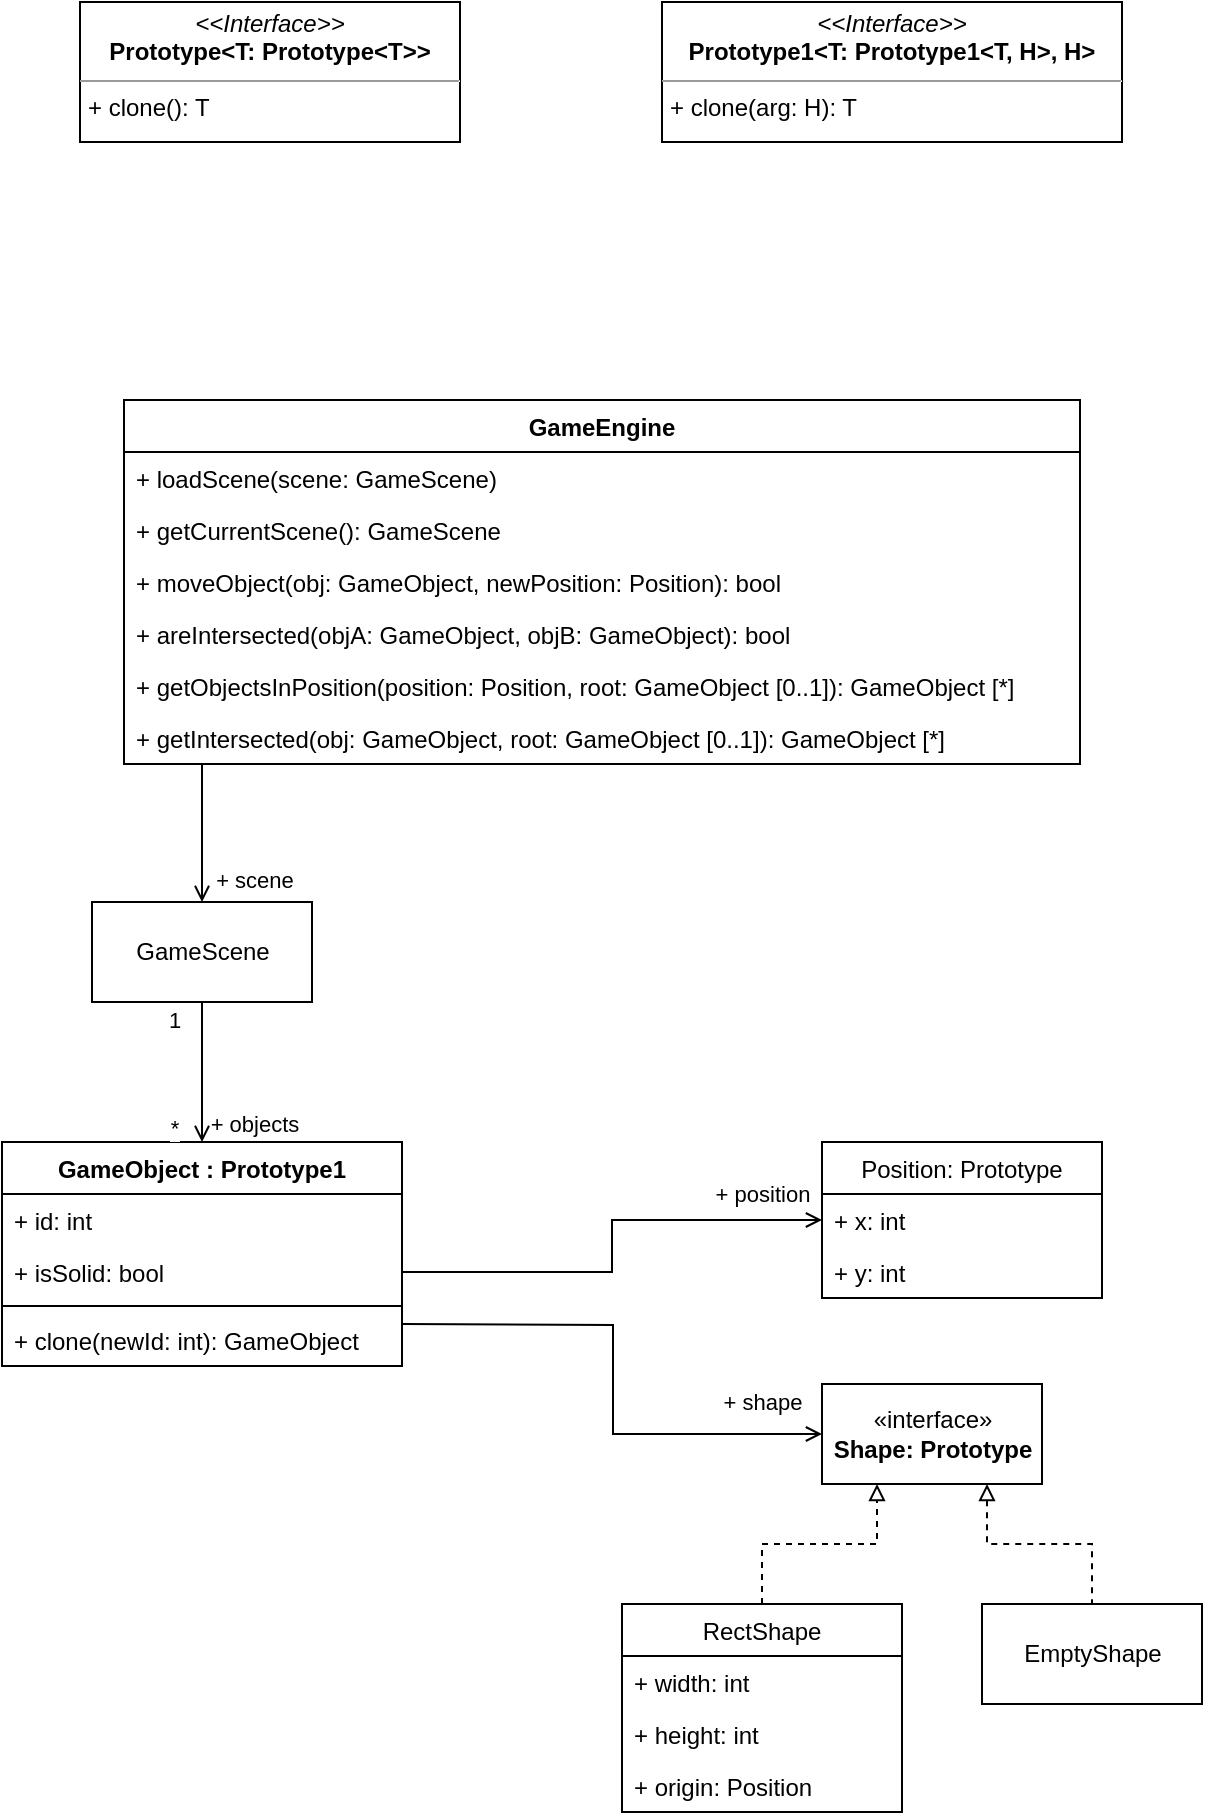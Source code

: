 <mxfile version="20.6.2" type="device" pages="7"><diagram name="Engine" id="b5b7bab2-c9e2-2cf4-8b2a-24fd1a2a6d21"><mxGraphModel dx="1730" dy="1112" grid="1" gridSize="10" guides="1" tooltips="1" connect="1" arrows="1" fold="1" page="1" pageScale="1" pageWidth="827" pageHeight="1169" background="none" math="0" shadow="0"><root><mxCell id="0"/><mxCell id="1" parent="0"/><mxCell id="7OV41wZE3JN0GjrtHpNy-5" value="Position: Prototype" style="swimlane;fontStyle=0;childLayout=stackLayout;horizontal=1;startSize=26;fillColor=none;horizontalStack=0;resizeParent=1;resizeParentMax=0;resizeLast=0;collapsible=1;marginBottom=0;" parent="1" vertex="1"><mxGeometry x="524" y="800" width="140" height="78" as="geometry"/></mxCell><mxCell id="7OV41wZE3JN0GjrtHpNy-6" value="+ x: int" style="text;strokeColor=none;fillColor=none;align=left;verticalAlign=top;spacingLeft=4;spacingRight=4;overflow=hidden;rotatable=0;points=[[0,0.5],[1,0.5]];portConstraint=eastwest;" parent="7OV41wZE3JN0GjrtHpNy-5" vertex="1"><mxGeometry y="26" width="140" height="26" as="geometry"/></mxCell><mxCell id="7OV41wZE3JN0GjrtHpNy-7" value="+ y: int" style="text;strokeColor=none;fillColor=none;align=left;verticalAlign=top;spacingLeft=4;spacingRight=4;overflow=hidden;rotatable=0;points=[[0,0.5],[1,0.5]];portConstraint=eastwest;" parent="7OV41wZE3JN0GjrtHpNy-5" vertex="1"><mxGeometry y="52" width="140" height="26" as="geometry"/></mxCell><mxCell id="7OV41wZE3JN0GjrtHpNy-19" style="edgeStyle=orthogonalEdgeStyle;rounded=0;orthogonalLoop=1;jettySize=auto;html=1;endArrow=open;endFill=0;exitX=1;exitY=0.5;exitDx=0;exitDy=0;" parent="1" source="7OV41wZE3JN0GjrtHpNy-15" target="7OV41wZE3JN0GjrtHpNy-5" edge="1"><mxGeometry relative="1" as="geometry"/></mxCell><mxCell id="7OV41wZE3JN0GjrtHpNy-20" value="+ position" style="edgeLabel;html=1;align=center;verticalAlign=middle;resizable=0;points=[];" parent="7OV41wZE3JN0GjrtHpNy-19" vertex="1" connectable="0"><mxGeometry x="0.748" y="-3" relative="1" as="geometry"><mxPoint x="-1" y="-16" as="offset"/></mxGeometry></mxCell><mxCell id="7OV41wZE3JN0GjrtHpNy-14" value="GameObject : Prototype1" style="swimlane;fontStyle=1;align=center;verticalAlign=top;childLayout=stackLayout;horizontal=1;startSize=26;horizontalStack=0;resizeParent=1;resizeParentMax=0;resizeLast=0;collapsible=1;marginBottom=0;strokeColor=default;" parent="1" vertex="1"><mxGeometry x="114" y="800" width="200" height="112" as="geometry"><mxRectangle x="120" y="109" width="110" height="30" as="alternateBounds"/></mxGeometry></mxCell><mxCell id="7OV41wZE3JN0GjrtHpNy-72" value="+ id: int" style="text;strokeColor=none;fillColor=none;align=left;verticalAlign=top;spacingLeft=4;spacingRight=4;overflow=hidden;rotatable=0;points=[[0,0.5],[1,0.5]];portConstraint=eastwest;" parent="7OV41wZE3JN0GjrtHpNy-14" vertex="1"><mxGeometry y="26" width="200" height="26" as="geometry"/></mxCell><mxCell id="7OV41wZE3JN0GjrtHpNy-15" value="+ isSolid: bool" style="text;strokeColor=none;fillColor=none;align=left;verticalAlign=top;spacingLeft=4;spacingRight=4;overflow=hidden;rotatable=0;points=[[0,0.5],[1,0.5]];portConstraint=eastwest;" parent="7OV41wZE3JN0GjrtHpNy-14" vertex="1"><mxGeometry y="52" width="200" height="26" as="geometry"/></mxCell><mxCell id="7OV41wZE3JN0GjrtHpNy-16" value="" style="line;strokeWidth=1;fillColor=none;align=left;verticalAlign=middle;spacingTop=-1;spacingLeft=3;spacingRight=3;rotatable=0;labelPosition=right;points=[];portConstraint=eastwest;strokeColor=inherit;" parent="7OV41wZE3JN0GjrtHpNy-14" vertex="1"><mxGeometry y="78" width="200" height="8" as="geometry"/></mxCell><mxCell id="7OV41wZE3JN0GjrtHpNy-29" value="+ clone(newId: int): GameObject" style="text;strokeColor=none;fillColor=none;align=left;verticalAlign=top;spacingLeft=4;spacingRight=4;overflow=hidden;rotatable=0;points=[[0,0.5],[1,0.5]];portConstraint=eastwest;" parent="7OV41wZE3JN0GjrtHpNy-14" vertex="1"><mxGeometry y="86" width="200" height="26" as="geometry"/></mxCell><mxCell id="7OV41wZE3JN0GjrtHpNy-39" style="edgeStyle=orthogonalEdgeStyle;rounded=0;orthogonalLoop=1;jettySize=auto;html=1;exitX=0.75;exitY=1;exitDx=0;exitDy=0;entryX=0.5;entryY=0;entryDx=0;entryDy=0;startArrow=block;startFill=0;endArrow=none;endFill=0;dashed=1;" parent="1" source="7OV41wZE3JN0GjrtHpNy-35" target="7OV41wZE3JN0GjrtHpNy-38" edge="1"><mxGeometry relative="1" as="geometry"/></mxCell><mxCell id="7OV41wZE3JN0GjrtHpNy-35" value="«interface»&lt;br&gt;&lt;b&gt;Shape: Prototype&lt;/b&gt;" style="html=1;strokeColor=default;" parent="1" vertex="1"><mxGeometry x="524" y="921" width="110" height="50" as="geometry"/></mxCell><mxCell id="7OV41wZE3JN0GjrtHpNy-36" style="edgeStyle=orthogonalEdgeStyle;rounded=0;orthogonalLoop=1;jettySize=auto;html=1;entryX=0;entryY=0.5;entryDx=0;entryDy=0;startArrow=none;startFill=0;endArrow=open;endFill=0;" parent="1" target="7OV41wZE3JN0GjrtHpNy-35" edge="1"><mxGeometry relative="1" as="geometry"><mxPoint x="314" y="891.034" as="sourcePoint"/></mxGeometry></mxCell><mxCell id="7OV41wZE3JN0GjrtHpNy-37" value="+ shape" style="edgeLabel;html=1;align=center;verticalAlign=middle;resizable=0;points=[];" parent="7OV41wZE3JN0GjrtHpNy-36" vertex="1" connectable="0"><mxGeometry x="0.82" relative="1" as="geometry"><mxPoint x="-6" y="-16" as="offset"/></mxGeometry></mxCell><mxCell id="7OV41wZE3JN0GjrtHpNy-38" value="EmptyShape" style="html=1;strokeColor=default;" parent="1" vertex="1"><mxGeometry x="604" y="1031" width="110" height="50" as="geometry"/></mxCell><mxCell id="7OV41wZE3JN0GjrtHpNy-44" style="edgeStyle=orthogonalEdgeStyle;rounded=0;orthogonalLoop=1;jettySize=auto;html=1;entryX=0.25;entryY=1;entryDx=0;entryDy=0;dashed=1;startArrow=none;startFill=0;endArrow=block;endFill=0;" parent="1" source="7OV41wZE3JN0GjrtHpNy-40" target="7OV41wZE3JN0GjrtHpNy-35" edge="1"><mxGeometry relative="1" as="geometry"/></mxCell><mxCell id="7OV41wZE3JN0GjrtHpNy-40" value="RectShape" style="swimlane;fontStyle=0;childLayout=stackLayout;horizontal=1;startSize=26;fillColor=none;horizontalStack=0;resizeParent=1;resizeParentMax=0;resizeLast=0;collapsible=1;marginBottom=0;strokeColor=default;" parent="1" vertex="1"><mxGeometry x="424" y="1031" width="140" height="104" as="geometry"/></mxCell><mxCell id="7OV41wZE3JN0GjrtHpNy-41" value="+ width: int" style="text;strokeColor=none;fillColor=none;align=left;verticalAlign=top;spacingLeft=4;spacingRight=4;overflow=hidden;rotatable=0;points=[[0,0.5],[1,0.5]];portConstraint=eastwest;" parent="7OV41wZE3JN0GjrtHpNy-40" vertex="1"><mxGeometry y="26" width="140" height="26" as="geometry"/></mxCell><mxCell id="7OV41wZE3JN0GjrtHpNy-42" value="+ height: int" style="text;strokeColor=none;fillColor=none;align=left;verticalAlign=top;spacingLeft=4;spacingRight=4;overflow=hidden;rotatable=0;points=[[0,0.5],[1,0.5]];portConstraint=eastwest;" parent="7OV41wZE3JN0GjrtHpNy-40" vertex="1"><mxGeometry y="52" width="140" height="26" as="geometry"/></mxCell><mxCell id="7OV41wZE3JN0GjrtHpNy-43" value="+ origin: Position" style="text;strokeColor=none;fillColor=none;align=left;verticalAlign=top;spacingLeft=4;spacingRight=4;overflow=hidden;rotatable=0;points=[[0,0.5],[1,0.5]];portConstraint=eastwest;" parent="7OV41wZE3JN0GjrtHpNy-40" vertex="1"><mxGeometry y="78" width="140" height="26" as="geometry"/></mxCell><mxCell id="7OV41wZE3JN0GjrtHpNy-68" style="edgeStyle=orthogonalEdgeStyle;rounded=0;orthogonalLoop=1;jettySize=auto;html=1;entryX=0.5;entryY=0;entryDx=0;entryDy=0;startArrow=none;startFill=0;endArrow=open;endFill=0;" parent="1" source="7OV41wZE3JN0GjrtHpNy-45" target="7OV41wZE3JN0GjrtHpNy-62" edge="1"><mxGeometry relative="1" as="geometry"><Array as="points"><mxPoint x="214" y="560"/><mxPoint x="214" y="560"/></Array></mxGeometry></mxCell><mxCell id="7OV41wZE3JN0GjrtHpNy-69" value="+ scene" style="edgeLabel;html=1;align=center;verticalAlign=middle;resizable=0;points=[];" parent="7OV41wZE3JN0GjrtHpNy-68" vertex="1" connectable="0"><mxGeometry x="0.915" y="-2" relative="1" as="geometry"><mxPoint x="28" y="-8" as="offset"/></mxGeometry></mxCell><mxCell id="7OV41wZE3JN0GjrtHpNy-45" value="GameEngine" style="swimlane;fontStyle=1;align=center;verticalAlign=top;childLayout=stackLayout;horizontal=1;startSize=26;horizontalStack=0;resizeParent=1;resizeParentMax=0;resizeLast=0;collapsible=1;marginBottom=0;strokeColor=default;" parent="1" vertex="1"><mxGeometry x="175" y="429" width="478" height="182" as="geometry"/></mxCell><mxCell id="7OV41wZE3JN0GjrtHpNy-48" value="+ loadScene(scene: GameScene)" style="text;strokeColor=none;fillColor=none;align=left;verticalAlign=top;spacingLeft=4;spacingRight=4;overflow=hidden;rotatable=0;points=[[0,0.5],[1,0.5]];portConstraint=eastwest;" parent="7OV41wZE3JN0GjrtHpNy-45" vertex="1"><mxGeometry y="26" width="478" height="26" as="geometry"/></mxCell><mxCell id="7OV41wZE3JN0GjrtHpNy-71" value="+ getCurrentScene(): GameScene" style="text;strokeColor=none;fillColor=none;align=left;verticalAlign=top;spacingLeft=4;spacingRight=4;overflow=hidden;rotatable=0;points=[[0,0.5],[1,0.5]];portConstraint=eastwest;" parent="7OV41wZE3JN0GjrtHpNy-45" vertex="1"><mxGeometry y="52" width="478" height="26" as="geometry"/></mxCell><mxCell id="7OV41wZE3JN0GjrtHpNy-70" value="+ moveObject(obj: GameObject, newPosition: Position): bool" style="text;strokeColor=none;fillColor=none;align=left;verticalAlign=top;spacingLeft=4;spacingRight=4;overflow=hidden;rotatable=0;points=[[0,0.5],[1,0.5]];portConstraint=eastwest;" parent="7OV41wZE3JN0GjrtHpNy-45" vertex="1"><mxGeometry y="78" width="478" height="26" as="geometry"/></mxCell><mxCell id="7OV41wZE3JN0GjrtHpNy-54" value="+ areIntersected(objA: GameObject, objB: GameObject): bool" style="text;strokeColor=none;fillColor=none;align=left;verticalAlign=top;spacingLeft=4;spacingRight=4;overflow=hidden;rotatable=0;points=[[0,0.5],[1,0.5]];portConstraint=eastwest;" parent="7OV41wZE3JN0GjrtHpNy-45" vertex="1"><mxGeometry y="104" width="478" height="26" as="geometry"/></mxCell><mxCell id="7OV41wZE3JN0GjrtHpNy-55" value="+ getObjectsInPosition(position: Position, root: GameObject [0..1]): GameObject [*]" style="text;strokeColor=none;fillColor=none;align=left;verticalAlign=top;spacingLeft=4;spacingRight=4;overflow=hidden;rotatable=0;points=[[0,0.5],[1,0.5]];portConstraint=eastwest;" parent="7OV41wZE3JN0GjrtHpNy-45" vertex="1"><mxGeometry y="130" width="478" height="26" as="geometry"/></mxCell><mxCell id="7OV41wZE3JN0GjrtHpNy-56" value="+ getIntersected(obj: GameObject, root: GameObject [0..1]): GameObject [*]" style="text;strokeColor=none;fillColor=none;align=left;verticalAlign=top;spacingLeft=4;spacingRight=4;overflow=hidden;rotatable=0;points=[[0,0.5],[1,0.5]];portConstraint=eastwest;" parent="7OV41wZE3JN0GjrtHpNy-45" vertex="1"><mxGeometry y="156" width="478" height="26" as="geometry"/></mxCell><mxCell id="7OV41wZE3JN0GjrtHpNy-63" style="edgeStyle=orthogonalEdgeStyle;rounded=0;orthogonalLoop=1;jettySize=auto;html=1;startArrow=none;startFill=0;endArrow=open;endFill=0;" parent="1" source="7OV41wZE3JN0GjrtHpNy-62" target="7OV41wZE3JN0GjrtHpNy-14" edge="1"><mxGeometry relative="1" as="geometry"/></mxCell><mxCell id="7OV41wZE3JN0GjrtHpNy-64" value="+ objects" style="edgeLabel;html=1;align=center;verticalAlign=middle;resizable=0;points=[];" parent="7OV41wZE3JN0GjrtHpNy-63" vertex="1" connectable="0"><mxGeometry x="0.735" relative="1" as="geometry"><mxPoint x="26" as="offset"/></mxGeometry></mxCell><mxCell id="7OV41wZE3JN0GjrtHpNy-65" value="*" style="edgeLabel;html=1;align=center;verticalAlign=middle;resizable=0;points=[];" parent="7OV41wZE3JN0GjrtHpNy-63" vertex="1" connectable="0"><mxGeometry x="0.779" y="-2" relative="1" as="geometry"><mxPoint x="-12" as="offset"/></mxGeometry></mxCell><mxCell id="7OV41wZE3JN0GjrtHpNy-66" value="1" style="edgeLabel;html=1;align=center;verticalAlign=middle;resizable=0;points=[];" parent="7OV41wZE3JN0GjrtHpNy-63" vertex="1" connectable="0"><mxGeometry x="-0.747" relative="1" as="geometry"><mxPoint x="-14" as="offset"/></mxGeometry></mxCell><mxCell id="7OV41wZE3JN0GjrtHpNy-62" value="GameScene" style="html=1;strokeColor=default;" parent="1" vertex="1"><mxGeometry x="159" y="680" width="110" height="50" as="geometry"/></mxCell><mxCell id="CpA355IEfcAMVY2oD7Ip-1" value="&lt;p style=&quot;margin:0px;margin-top:4px;text-align:center;&quot;&gt;&lt;i&gt;&amp;lt;&amp;lt;Interface&amp;gt;&amp;gt;&lt;/i&gt;&lt;br&gt;&lt;b&gt;Prototype&amp;lt;T: Prototype&amp;lt;T&amp;gt;&amp;gt;&lt;/b&gt;&lt;/p&gt;&lt;hr size=&quot;1&quot;&gt;&lt;p style=&quot;margin:0px;margin-left:4px;&quot;&gt;+ clone(): T&lt;/p&gt;" style="verticalAlign=top;align=left;overflow=fill;fontSize=12;fontFamily=Helvetica;html=1;" vertex="1" parent="1"><mxGeometry x="153" y="230" width="190" height="70" as="geometry"/></mxCell><mxCell id="CpA355IEfcAMVY2oD7Ip-2" value="&lt;p style=&quot;margin:0px;margin-top:4px;text-align:center;&quot;&gt;&lt;i&gt;&amp;lt;&amp;lt;Interface&amp;gt;&amp;gt;&lt;/i&gt;&lt;br&gt;&lt;b&gt;Prototype1&amp;lt;T: Prototype1&amp;lt;T, H&amp;gt;, H&amp;gt;&lt;/b&gt;&lt;/p&gt;&lt;hr size=&quot;1&quot;&gt;&lt;p style=&quot;margin:0px;margin-left:4px;&quot;&gt;+ clone(arg: H): T&lt;/p&gt;" style="verticalAlign=top;align=left;overflow=fill;fontSize=12;fontFamily=Helvetica;html=1;" vertex="1" parent="1"><mxGeometry x="444" y="230" width="230" height="70" as="geometry"/></mxCell></root></mxGraphModel></diagram><diagram id="yfaoKScjk8k5kh99cGHu" name="UserEventController"><mxGraphModel dx="1038" dy="667" grid="1" gridSize="10" guides="1" tooltips="1" connect="1" arrows="1" fold="1" page="1" pageScale="1" pageWidth="827" pageHeight="1169" math="0" shadow="0"><root><mxCell id="0"/><mxCell id="1" parent="0"/><mxCell id="K8b8FTYn2_GZdvQBXyJQ-9" value="&lt;b&gt;Key&lt;/b&gt;" style="html=1;strokeColor=default;" parent="1" vertex="1"><mxGeometry x="200" y="1080" width="110" height="50" as="geometry"/></mxCell><mxCell id="K8b8FTYn2_GZdvQBXyJQ-15" value="&lt;p style=&quot;margin:0px;margin-top:4px;text-align:center;&quot;&gt;&lt;i&gt;&amp;lt;&amp;lt;enumeration&amp;gt;&amp;gt;&lt;/i&gt;&lt;br&gt;&lt;b&gt;KeyEventType&lt;/b&gt;&lt;/p&gt;&lt;hr size=&quot;1&quot;&gt;&lt;p style=&quot;margin:0px;margin-left:4px;&quot;&gt;Pressed&lt;/p&gt;&lt;p style=&quot;margin:0px;margin-left:4px;&quot;&gt;Released&lt;/p&gt;" style="verticalAlign=top;align=left;overflow=fill;fontSize=12;fontFamily=Helvetica;html=1;strokeColor=default;" parent="1" vertex="1"><mxGeometry x="560" y="1065" width="190" height="80" as="geometry"/></mxCell><mxCell id="K8b8FTYn2_GZdvQBXyJQ-22" style="edgeStyle=orthogonalEdgeStyle;rounded=0;orthogonalLoop=1;jettySize=auto;html=1;startArrow=none;startFill=0;endArrow=open;endFill=0;entryX=0.5;entryY=0;entryDx=0;entryDy=0;" parent="1" source="K8b8FTYn2_GZdvQBXyJQ-19" target="K8b8FTYn2_GZdvQBXyJQ-9" edge="1"><mxGeometry relative="1" as="geometry"><Array as="points"/></mxGeometry></mxCell><mxCell id="K8b8FTYn2_GZdvQBXyJQ-23" value="+ key" style="edgeLabel;html=1;align=center;verticalAlign=middle;resizable=0;points=[];" parent="K8b8FTYn2_GZdvQBXyJQ-22" vertex="1" connectable="0"><mxGeometry x="0.842" y="1" relative="1" as="geometry"><mxPoint x="14" y="-13" as="offset"/></mxGeometry></mxCell><mxCell id="tzqi4bdj2b_6dMV5TI7U-1" style="edgeStyle=orthogonalEdgeStyle;rounded=0;orthogonalLoop=1;jettySize=auto;html=1;exitX=0.5;exitY=0;exitDx=0;exitDy=0;dashed=1;endArrow=block;endFill=0;" edge="1" parent="1" source="K8b8FTYn2_GZdvQBXyJQ-19" target="K8b8FTYn2_GZdvQBXyJQ-24"><mxGeometry relative="1" as="geometry"/></mxCell><mxCell id="tzqi4bdj2b_6dMV5TI7U-2" style="edgeStyle=orthogonalEdgeStyle;rounded=0;orthogonalLoop=1;jettySize=auto;html=1;exitX=1;exitY=0.5;exitDx=0;exitDy=0;endArrow=open;endFill=0;" edge="1" parent="1" source="K8b8FTYn2_GZdvQBXyJQ-19" target="K8b8FTYn2_GZdvQBXyJQ-15"><mxGeometry relative="1" as="geometry"/></mxCell><mxCell id="tzqi4bdj2b_6dMV5TI7U-3" value="+ type" style="edgeLabel;html=1;align=center;verticalAlign=middle;resizable=0;points=[];" vertex="1" connectable="0" parent="tzqi4bdj2b_6dMV5TI7U-2"><mxGeometry x="0.842" y="1" relative="1" as="geometry"><mxPoint x="24" as="offset"/></mxGeometry></mxCell><mxCell id="K8b8FTYn2_GZdvQBXyJQ-19" value="&lt;b&gt;UserKeyEvent&lt;/b&gt;" style="html=1;strokeColor=default;" parent="1" vertex="1"><mxGeometry x="340" y="949" width="110" height="50" as="geometry"/></mxCell><mxCell id="K8b8FTYn2_GZdvQBXyJQ-24" value="«interface»&lt;br&gt;&lt;b&gt;UserEvent&lt;/b&gt;" style="html=1;strokeColor=default;" parent="1" vertex="1"><mxGeometry x="340" y="770" width="110" height="50" as="geometry"/></mxCell><mxCell id="K8b8FTYn2_GZdvQBXyJQ-43" style="edgeStyle=orthogonalEdgeStyle;rounded=0;orthogonalLoop=1;jettySize=auto;html=1;entryX=0.5;entryY=0;entryDx=0;entryDy=0;startArrow=none;startFill=0;endArrow=open;endFill=0;dashed=1;exitX=0.5;exitY=1;exitDx=0;exitDy=0;" parent="1" source="YXcsu8lufSNF6guH7ymp-1" target="K8b8FTYn2_GZdvQBXyJQ-24" edge="1"><mxGeometry relative="1" as="geometry"/></mxCell><mxCell id="K8b8FTYn2_GZdvQBXyJQ-44" value="create" style="edgeLabel;html=1;align=center;verticalAlign=middle;resizable=0;points=[];" parent="K8b8FTYn2_GZdvQBXyJQ-43" vertex="1" connectable="0"><mxGeometry x="0.46" y="-1" relative="1" as="geometry"><mxPoint x="-77" y="-16" as="offset"/></mxGeometry></mxCell><mxCell id="YXcsu8lufSNF6guH7ymp-2" style="edgeStyle=orthogonalEdgeStyle;rounded=0;orthogonalLoop=1;jettySize=auto;html=1;startArrow=none;startFill=0;endArrow=open;endFill=0;" parent="1" source="K8b8FTYn2_GZdvQBXyJQ-25" target="YXcsu8lufSNF6guH7ymp-1" edge="1"><mxGeometry relative="1" as="geometry"/></mxCell><mxCell id="YXcsu8lufSNF6guH7ymp-3" value="- generator" style="edgeLabel;html=1;align=center;verticalAlign=middle;resizable=0;points=[];" parent="YXcsu8lufSNF6guH7ymp-2" vertex="1" connectable="0"><mxGeometry x="0.872" y="-1" relative="1" as="geometry"><mxPoint x="31" y="-1" as="offset"/></mxGeometry></mxCell><mxCell id="K8b8FTYn2_GZdvQBXyJQ-25" value="UserEventController" style="swimlane;fontStyle=1;align=center;verticalAlign=top;childLayout=stackLayout;horizontal=1;startSize=26;horizontalStack=0;resizeParent=1;resizeParentMax=0;resizeLast=0;collapsible=1;marginBottom=0;strokeColor=default;" parent="1" vertex="1"><mxGeometry x="277" y="450" width="274" height="104" as="geometry"/></mxCell><mxCell id="K8b8FTYn2_GZdvQBXyJQ-30" value="+ addListener(listener: UserEventListener)" style="text;strokeColor=none;fillColor=none;align=left;verticalAlign=top;spacingLeft=4;spacingRight=4;overflow=hidden;rotatable=0;points=[[0,0.5],[1,0.5]];portConstraint=eastwest;" parent="K8b8FTYn2_GZdvQBXyJQ-25" vertex="1"><mxGeometry y="26" width="274" height="26" as="geometry"/></mxCell><mxCell id="K8b8FTYn2_GZdvQBXyJQ-28" value="+ removeListener(listener: UserEventListener)" style="text;strokeColor=none;fillColor=none;align=left;verticalAlign=top;spacingLeft=4;spacingRight=4;overflow=hidden;rotatable=0;points=[[0,0.5],[1,0.5]];portConstraint=eastwest;" parent="K8b8FTYn2_GZdvQBXyJQ-25" vertex="1"><mxGeometry y="52" width="274" height="26" as="geometry"/></mxCell><mxCell id="K8b8FTYn2_GZdvQBXyJQ-35" value="- notifyAll(event: UserEvent)" style="text;strokeColor=none;fillColor=none;align=left;verticalAlign=top;spacingLeft=4;spacingRight=4;overflow=hidden;rotatable=0;points=[[0,0.5],[1,0.5]];portConstraint=eastwest;" parent="K8b8FTYn2_GZdvQBXyJQ-25" vertex="1"><mxGeometry y="78" width="274" height="26" as="geometry"/></mxCell><mxCell id="K8b8FTYn2_GZdvQBXyJQ-31" style="edgeStyle=orthogonalEdgeStyle;rounded=0;orthogonalLoop=1;jettySize=auto;html=1;startArrow=none;startFill=0;endArrow=open;endFill=0;entryX=0.5;entryY=0;entryDx=0;entryDy=0;" parent="1" source="K8b8FTYn2_GZdvQBXyJQ-25" target="K8b8FTYn2_GZdvQBXyJQ-42" edge="1"><mxGeometry relative="1" as="geometry"><mxPoint x="551" y="609" as="sourcePoint"/><mxPoint x="635" y="800" as="targetPoint"/><Array as="points"><mxPoint x="715" y="500"/></Array></mxGeometry></mxCell><mxCell id="K8b8FTYn2_GZdvQBXyJQ-32" value="*" style="edgeLabel;html=1;align=center;verticalAlign=middle;resizable=0;points=[];" parent="K8b8FTYn2_GZdvQBXyJQ-31" vertex="1" connectable="0"><mxGeometry x="0.854" y="-1" relative="1" as="geometry"><mxPoint x="-14" y="13" as="offset"/></mxGeometry></mxCell><mxCell id="K8b8FTYn2_GZdvQBXyJQ-33" value="- listeners" style="edgeLabel;html=1;align=center;verticalAlign=middle;resizable=0;points=[];" parent="K8b8FTYn2_GZdvQBXyJQ-31" vertex="1" connectable="0"><mxGeometry x="0.902" y="4" relative="1" as="geometry"><mxPoint x="21" y="-5" as="offset"/></mxGeometry></mxCell><mxCell id="K8b8FTYn2_GZdvQBXyJQ-42" value="&lt;p style=&quot;margin:0px;margin-top:4px;text-align:center;&quot;&gt;&lt;i&gt;&amp;lt;&amp;lt;Interface&amp;gt;&amp;gt;&lt;/i&gt;&lt;br&gt;&lt;b&gt;UserEventListener&lt;/b&gt;&lt;/p&gt;&lt;hr size=&quot;1&quot;&gt;&lt;p style=&quot;margin:0px;margin-left:4px;&quot;&gt;+ onEvent(event: UserEvent)&lt;/p&gt;" style="verticalAlign=top;align=left;overflow=fill;fontSize=12;fontFamily=Helvetica;html=1;strokeColor=default;" parent="1" vertex="1"><mxGeometry x="620" y="650" width="190" height="70" as="geometry"/></mxCell><mxCell id="YXcsu8lufSNF6guH7ymp-1" value="«interface»&lt;br&gt;&lt;b&gt;UserEventGenerator&lt;/b&gt;" style="html=1;strokeColor=default;" parent="1" vertex="1"><mxGeometry x="50" y="650" width="140" height="50" as="geometry"/></mxCell></root></mxGraphModel></diagram><diagram id="uEHwo2VQpnjeSeVADGOD" name="MapGenerator"><mxGraphModel dx="2307" dy="1482" grid="1" gridSize="10" guides="1" tooltips="1" connect="1" arrows="1" fold="1" page="1" pageScale="1" pageWidth="827" pageHeight="1169" math="0" shadow="0"><root><mxCell id="0"/><mxCell id="1" parent="0"/><mxCell id="j_C-X7PwKsJJh5Qtlp_M-1" value="&lt;p style=&quot;margin:0px;margin-top:4px;text-align:center;&quot;&gt;&lt;i&gt;&amp;lt;&amp;lt;Interface&amp;gt;&amp;gt;&lt;/i&gt;&lt;br&gt;&lt;b&gt;MonsterType&lt;/b&gt;&lt;/p&gt;&lt;hr size=&quot;1&quot;&gt;&lt;p style=&quot;margin:0px;margin-left:4px;&quot;&gt;+ getDescription(): string&lt;br&gt;&lt;/p&gt;&lt;p style=&quot;margin:0px;margin-left:4px;&quot;&gt;+ getInitCharacteristics(): Characteristics&lt;/p&gt;&lt;p style=&quot;margin:0px;margin-left:4px;&quot;&gt;+ getExperiencePoints(): int&lt;/p&gt;" style="verticalAlign=top;align=left;overflow=fill;fontSize=12;fontFamily=Helvetica;html=1;strokeColor=default;" parent="1" vertex="1"><mxGeometry x="60" y="1030" width="230" height="105" as="geometry"/></mxCell><mxCell id="-scIIY0hF8k0ghli5N1G-3" value="&lt;p style=&quot;margin:0px;margin-top:4px;text-align:center;&quot;&gt;&lt;i&gt;&amp;lt;&amp;lt;Interface&amp;gt;&amp;gt;&lt;/i&gt;&lt;br&gt;&lt;b&gt;GenerationInfo&lt;/b&gt;&lt;/p&gt;" style="verticalAlign=top;align=left;overflow=fill;fontSize=12;fontFamily=Helvetica;html=1;strokeColor=default;" parent="1" vertex="1"><mxGeometry x="300" y="760" width="190" height="45" as="geometry"/></mxCell><mxCell id="-scIIY0hF8k0ghli5N1G-6" style="edgeStyle=orthogonalEdgeStyle;rounded=0;orthogonalLoop=1;jettySize=auto;html=1;startArrow=none;startFill=0;endArrow=open;endFill=0;" parent="1" source="-scIIY0hF8k0ghli5N1G-4" target="j_C-X7PwKsJJh5Qtlp_M-1" edge="1"><mxGeometry relative="1" as="geometry"><Array as="points"><mxPoint x="460" y="970"/><mxPoint x="155" y="970"/></Array></mxGeometry></mxCell><mxCell id="KWUH5ZjGSsb_4A2B90Ev-1" value="+ type" style="edgeLabel;html=1;align=center;verticalAlign=middle;resizable=0;points=[];" parent="-scIIY0hF8k0ghli5N1G-6" vertex="1" connectable="0"><mxGeometry x="0.745" y="-1" relative="1" as="geometry"><mxPoint x="21" y="30" as="offset"/></mxGeometry></mxCell><mxCell id="YbymfZ4Uyimoh5jEMQ4X-2" style="edgeStyle=orthogonalEdgeStyle;rounded=0;orthogonalLoop=1;jettySize=auto;html=1;endArrow=open;endFill=0;" edge="1" parent="1" source="-scIIY0hF8k0ghli5N1G-4" target="YbymfZ4Uyimoh5jEMQ4X-1"><mxGeometry relative="1" as="geometry"><Array as="points"><mxPoint x="485" y="990"/><mxPoint x="485" y="990"/></Array></mxGeometry></mxCell><mxCell id="YbymfZ4Uyimoh5jEMQ4X-3" value="+ style" style="edgeLabel;html=1;align=center;verticalAlign=middle;resizable=0;points=[];" vertex="1" connectable="0" parent="YbymfZ4Uyimoh5jEMQ4X-2"><mxGeometry x="0.896" y="-2" relative="1" as="geometry"><mxPoint x="-28" y="-15" as="offset"/></mxGeometry></mxCell><mxCell id="YbymfZ4Uyimoh5jEMQ4X-9" style="edgeStyle=orthogonalEdgeStyle;rounded=0;orthogonalLoop=1;jettySize=auto;html=1;endArrow=open;endFill=0;" edge="1" parent="1" source="-scIIY0hF8k0ghli5N1G-4" target="YbymfZ4Uyimoh5jEMQ4X-4"><mxGeometry relative="1" as="geometry"><Array as="points"><mxPoint x="510" y="970"/><mxPoint x="720" y="970"/></Array></mxGeometry></mxCell><mxCell id="YbymfZ4Uyimoh5jEMQ4X-10" value="+ characteristics" style="edgeLabel;html=1;align=center;verticalAlign=middle;resizable=0;points=[];" vertex="1" connectable="0" parent="YbymfZ4Uyimoh5jEMQ4X-9"><mxGeometry x="0.887" y="-1" relative="1" as="geometry"><mxPoint x="-44" y="-3" as="offset"/></mxGeometry></mxCell><mxCell id="YbymfZ4Uyimoh5jEMQ4X-14" style="edgeStyle=orthogonalEdgeStyle;rounded=0;orthogonalLoop=1;jettySize=auto;html=1;dashed=1;endArrow=block;endFill=0;" edge="1" parent="1" source="-scIIY0hF8k0ghli5N1G-4" target="-scIIY0hF8k0ghli5N1G-3"><mxGeometry relative="1" as="geometry"><Array as="points"><mxPoint x="410" y="910"/></Array></mxGeometry></mxCell><mxCell id="-scIIY0hF8k0ghli5N1G-4" value="&lt;b&gt;MonsterInfo&lt;/b&gt;" style="html=1;strokeColor=default;" parent="1" vertex="1"><mxGeometry x="430" y="890" width="110" height="50" as="geometry"/></mxCell><mxCell id="YbymfZ4Uyimoh5jEMQ4X-12" style="edgeStyle=orthogonalEdgeStyle;rounded=0;orthogonalLoop=1;jettySize=auto;html=1;exitX=0.5;exitY=0;exitDx=0;exitDy=0;endArrow=block;endFill=0;dashed=1;" edge="1" parent="1" source="KWUH5ZjGSsb_4A2B90Ev-2" target="-scIIY0hF8k0ghli5N1G-3"><mxGeometry relative="1" as="geometry"><Array as="points"><mxPoint x="105" y="783"/></Array></mxGeometry></mxCell><mxCell id="KWUH5ZjGSsb_4A2B90Ev-2" value="&lt;b&gt;WallInfo&lt;/b&gt;" style="html=1;strokeColor=default;" parent="1" vertex="1"><mxGeometry x="50" y="890" width="110" height="50" as="geometry"/></mxCell><mxCell id="YbymfZ4Uyimoh5jEMQ4X-13" style="edgeStyle=orthogonalEdgeStyle;rounded=0;orthogonalLoop=1;jettySize=auto;html=1;dashed=1;endArrow=block;endFill=0;" edge="1" parent="1" source="KWUH5ZjGSsb_4A2B90Ev-5" target="-scIIY0hF8k0ghli5N1G-3"><mxGeometry relative="1" as="geometry"><Array as="points"><mxPoint x="380" y="910"/></Array></mxGeometry></mxCell><mxCell id="KWUH5ZjGSsb_4A2B90Ev-5" value="&lt;b&gt;PlayerInfo&lt;/b&gt;" style="html=1;strokeColor=default;" parent="1" vertex="1"><mxGeometry x="240" y="890" width="110" height="50" as="geometry"/></mxCell><mxCell id="YbymfZ4Uyimoh5jEMQ4X-15" style="edgeStyle=orthogonalEdgeStyle;rounded=0;orthogonalLoop=1;jettySize=auto;html=1;exitX=0.5;exitY=0;exitDx=0;exitDy=0;dashed=1;endArrow=block;endFill=0;" edge="1" parent="1" source="KWUH5ZjGSsb_4A2B90Ev-7" target="-scIIY0hF8k0ghli5N1G-3"><mxGeometry relative="1" as="geometry"><Array as="points"><mxPoint x="675" y="780"/></Array></mxGeometry></mxCell><mxCell id="KWUH5ZjGSsb_4A2B90Ev-7" value="&lt;b&gt;ChestInfo&lt;/b&gt;" style="html=1;strokeColor=default;" parent="1" vertex="1"><mxGeometry x="620" y="890" width="110" height="50" as="geometry"/></mxCell><mxCell id="q2FN6FLr8Iy6T7hEtdy1-15" style="edgeStyle=orthogonalEdgeStyle;rounded=0;orthogonalLoop=1;jettySize=auto;html=1;startArrow=none;startFill=0;endArrow=open;endFill=0;dashed=1;" parent="1" source="q2FN6FLr8Iy6T7hEtdy1-14" target="-scIIY0hF8k0ghli5N1G-3" edge="1"><mxGeometry relative="1" as="geometry"><Array as="points"><mxPoint x="390" y="570"/><mxPoint x="390" y="570"/></Array></mxGeometry></mxCell><mxCell id="q2FN6FLr8Iy6T7hEtdy1-16" value="create" style="edgeLabel;html=1;align=center;verticalAlign=middle;resizable=0;points=[];" parent="q2FN6FLr8Iy6T7hEtdy1-15" vertex="1" connectable="0"><mxGeometry x="0.318" relative="1" as="geometry"><mxPoint x="16" y="-22" as="offset"/></mxGeometry></mxCell><mxCell id="q2FN6FLr8Iy6T7hEtdy1-14" value="&lt;p style=&quot;margin:0px;margin-top:4px;text-align:center;&quot;&gt;&lt;i&gt;&amp;lt;&amp;lt;Interface&amp;gt;&amp;gt;&lt;/i&gt;&lt;br&gt;&lt;b&gt;Generator&amp;lt;T&amp;gt;&lt;/b&gt;&lt;/p&gt;&lt;hr size=&quot;1&quot;&gt;&lt;p style=&quot;margin:0px;margin-left:4px;&quot;&gt;+ generate(): T&lt;br&gt;&lt;/p&gt;" style="verticalAlign=top;align=left;overflow=fill;fontSize=12;fontFamily=Helvetica;html=1;strokeColor=default;" parent="1" vertex="1"><mxGeometry x="289" y="310" width="190" height="70" as="geometry"/></mxCell><mxCell id="q2FN6FLr8Iy6T7hEtdy1-23" style="edgeStyle=orthogonalEdgeStyle;rounded=0;orthogonalLoop=1;jettySize=auto;html=1;dashed=1;startArrow=none;startFill=0;endArrow=block;endFill=0;" parent="1" source="q2FN6FLr8Iy6T7hEtdy1-17" target="q2FN6FLr8Iy6T7hEtdy1-14" edge="1"><mxGeometry relative="1" as="geometry"><Array as="points"><mxPoint x="310" y="450"/><mxPoint x="370" y="450"/></Array></mxGeometry></mxCell><mxCell id="q2FN6FLr8Iy6T7hEtdy1-17" value="&lt;b&gt;WallGenerator&lt;/b&gt;" style="html=1;strokeColor=default;" parent="1" vertex="1"><mxGeometry x="250" y="490" width="110" height="50" as="geometry"/></mxCell><mxCell id="q2FN6FLr8Iy6T7hEtdy1-25" style="edgeStyle=orthogonalEdgeStyle;rounded=0;orthogonalLoop=1;jettySize=auto;html=1;dashed=1;startArrow=none;startFill=0;endArrow=block;endFill=0;" parent="1" source="q2FN6FLr8Iy6T7hEtdy1-18" target="q2FN6FLr8Iy6T7hEtdy1-14" edge="1"><mxGeometry relative="1" as="geometry"><Array as="points"><mxPoint x="630" y="420"/><mxPoint x="430" y="420"/></Array></mxGeometry></mxCell><mxCell id="YbymfZ4Uyimoh5jEMQ4X-28" style="edgeStyle=orthogonalEdgeStyle;rounded=0;orthogonalLoop=1;jettySize=auto;html=1;exitX=1;exitY=0.5;exitDx=0;exitDy=0;dashed=1;endArrow=open;endFill=0;" edge="1" parent="1" source="q2FN6FLr8Iy6T7hEtdy1-18" target="YbymfZ4Uyimoh5jEMQ4X-21"><mxGeometry relative="1" as="geometry"/></mxCell><mxCell id="YbymfZ4Uyimoh5jEMQ4X-29" value="use" style="edgeLabel;html=1;align=center;verticalAlign=middle;resizable=0;points=[];" vertex="1" connectable="0" parent="YbymfZ4Uyimoh5jEMQ4X-28"><mxGeometry x="-0.137" y="-2" relative="1" as="geometry"><mxPoint x="9" y="-17" as="offset"/></mxGeometry></mxCell><mxCell id="q2FN6FLr8Iy6T7hEtdy1-18" value="&lt;b&gt;MonsterGenerator&lt;/b&gt;" style="html=1;strokeColor=default;" parent="1" vertex="1"><mxGeometry x="570" y="490" width="120" height="50" as="geometry"/></mxCell><mxCell id="q2FN6FLr8Iy6T7hEtdy1-24" style="edgeStyle=orthogonalEdgeStyle;rounded=0;orthogonalLoop=1;jettySize=auto;html=1;dashed=1;startArrow=none;startFill=0;endArrow=block;endFill=0;" parent="1" source="q2FN6FLr8Iy6T7hEtdy1-19" target="q2FN6FLr8Iy6T7hEtdy1-14" edge="1"><mxGeometry relative="1" as="geometry"><Array as="points"><mxPoint x="475" y="450"/><mxPoint x="410" y="450"/></Array></mxGeometry></mxCell><mxCell id="q2FN6FLr8Iy6T7hEtdy1-19" value="&lt;b&gt;UserGenerator&lt;/b&gt;" style="html=1;strokeColor=default;" parent="1" vertex="1"><mxGeometry x="420" y="490" width="110" height="50" as="geometry"/></mxCell><mxCell id="q2FN6FLr8Iy6T7hEtdy1-22" style="edgeStyle=orthogonalEdgeStyle;rounded=0;orthogonalLoop=1;jettySize=auto;html=1;dashed=1;startArrow=none;startFill=0;endArrow=block;endFill=0;" parent="1" target="q2FN6FLr8Iy6T7hEtdy1-14" edge="1"><mxGeometry relative="1" as="geometry"><Array as="points"><mxPoint x="150" y="420"/><mxPoint x="340" y="420"/></Array><mxPoint x="150" y="490" as="sourcePoint"/></mxGeometry></mxCell><mxCell id="q2FN6FLr8Iy6T7hEtdy1-20" value="&lt;b&gt;ChestGenerator&lt;/b&gt;" style="html=1;strokeColor=default;" parent="1" vertex="1"><mxGeometry x="100" y="490" width="110" height="50" as="geometry"/></mxCell><mxCell id="q2FN6FLr8Iy6T7hEtdy1-35" style="edgeStyle=orthogonalEdgeStyle;rounded=0;orthogonalLoop=1;jettySize=auto;html=1;dashed=1;startArrow=none;startFill=0;endArrow=block;endFill=0;" parent="1" source="q2FN6FLr8Iy6T7hEtdy1-27" target="q2FN6FLr8Iy6T7hEtdy1-14" edge="1"><mxGeometry relative="1" as="geometry"><Array as="points"><mxPoint x="360" y="251"/></Array></mxGeometry></mxCell><mxCell id="q2FN6FLr8Iy6T7hEtdy1-27" value="&lt;p style=&quot;margin:0px;margin-top:4px;text-align:center;&quot;&gt;&lt;i&gt;&amp;lt;&amp;lt;Abstract&amp;gt;&amp;gt;&lt;/i&gt;&lt;br&gt;&lt;b&gt;AbstractLevelGenerator&lt;/b&gt;&lt;/p&gt;&lt;hr&gt;&amp;nbsp;# addBorders()&lt;br&gt;&amp;nbsp;# addObstacles()&lt;br&gt;&amp;nbsp;# addChests()&lt;br&gt;&amp;nbsp;# addMonsters()&lt;br&gt;&amp;nbsp;# addAdditional()" style="verticalAlign=top;align=left;overflow=fill;fontSize=12;fontFamily=Helvetica;html=1;strokeColor=default;" parent="1" vertex="1"><mxGeometry x="70" y="165" width="190" height="129" as="geometry"/></mxCell><mxCell id="YbymfZ4Uyimoh5jEMQ4X-17" style="edgeStyle=orthogonalEdgeStyle;rounded=0;orthogonalLoop=1;jettySize=auto;html=1;exitX=1;exitY=0.25;exitDx=0;exitDy=0;dashed=1;endArrow=block;endFill=0;" edge="1" parent="1" source="q2FN6FLr8Iy6T7hEtdy1-29" target="-scIIY0hF8k0ghli5N1G-3"><mxGeometry relative="1" as="geometry"><Array as="points"><mxPoint x="350" y="666"/></Array></mxGeometry></mxCell><mxCell id="q2FN6FLr8Iy6T7hEtdy1-29" value="LevelInfo" style="swimlane;fontStyle=0;childLayout=stackLayout;horizontal=1;startSize=26;fillColor=none;horizontalStack=0;resizeParent=1;resizeParentMax=0;resizeLast=0;collapsible=1;marginBottom=0;strokeColor=default;html=1;" parent="1" vertex="1"><mxGeometry x="70" y="640" width="140" height="104" as="geometry"/></mxCell><mxCell id="q2FN6FLr8Iy6T7hEtdy1-30" value="+ scene: GameScene" style="text;strokeColor=none;fillColor=none;align=left;verticalAlign=top;spacingLeft=4;spacingRight=4;overflow=hidden;rotatable=0;points=[[0,0.5],[1,0.5]];portConstraint=eastwest;html=1;" parent="q2FN6FLr8Iy6T7hEtdy1-29" vertex="1"><mxGeometry y="26" width="140" height="26" as="geometry"/></mxCell><mxCell id="q2FN6FLr8Iy6T7hEtdy1-31" value="+ info: GenerationInfo [*]" style="text;strokeColor=none;fillColor=none;align=left;verticalAlign=top;spacingLeft=4;spacingRight=4;overflow=hidden;rotatable=0;points=[[0,0.5],[1,0.5]];portConstraint=eastwest;html=1;" parent="q2FN6FLr8Iy6T7hEtdy1-29" vertex="1"><mxGeometry y="52" width="140" height="26" as="geometry"/></mxCell><mxCell id="q2FN6FLr8Iy6T7hEtdy1-32" value="+ description: string" style="text;strokeColor=none;fillColor=none;align=left;verticalAlign=top;spacingLeft=4;spacingRight=4;overflow=hidden;rotatable=0;points=[[0,0.5],[1,0.5]];portConstraint=eastwest;html=1;" parent="q2FN6FLr8Iy6T7hEtdy1-29" vertex="1"><mxGeometry y="78" width="140" height="26" as="geometry"/></mxCell><mxCell id="YbymfZ4Uyimoh5jEMQ4X-18" style="edgeStyle=orthogonalEdgeStyle;rounded=0;orthogonalLoop=1;jettySize=auto;html=1;dashed=1;endArrow=block;endFill=0;" edge="1" parent="1" source="fkzioZRsMGh8YxCuxtmB-1" target="q2FN6FLr8Iy6T7hEtdy1-14"><mxGeometry relative="1" as="geometry"><Array as="points"><mxPoint x="410" y="250"/></Array></mxGeometry></mxCell><mxCell id="fkzioZRsMGh8YxCuxtmB-1" value="MapGenerator" style="swimlane;fontStyle=1;align=center;verticalAlign=top;childLayout=stackLayout;horizontal=1;startSize=26;horizontalStack=0;resizeParent=1;resizeParentMax=0;resizeLast=0;collapsible=1;marginBottom=0;strokeColor=default;html=1;" parent="1" vertex="1"><mxGeometry x="510" y="190" width="310" height="104" as="geometry"/></mxCell><mxCell id="fkzioZRsMGh8YxCuxtmB-4" value="+ setWidth(width: int): MapGenerator" style="text;strokeColor=none;fillColor=none;align=left;verticalAlign=top;spacingLeft=4;spacingRight=4;overflow=hidden;rotatable=0;points=[[0,0.5],[1,0.5]];portConstraint=eastwest;html=1;" parent="fkzioZRsMGh8YxCuxtmB-1" vertex="1"><mxGeometry y="26" width="310" height="26" as="geometry"/></mxCell><mxCell id="YbymfZ4Uyimoh5jEMQ4X-19" value="+ setHeight(height: int): MapGenerator" style="text;strokeColor=none;fillColor=none;align=left;verticalAlign=top;spacingLeft=4;spacingRight=4;overflow=hidden;rotatable=0;points=[[0,0.5],[1,0.5]];portConstraint=eastwest;html=1;" vertex="1" parent="fkzioZRsMGh8YxCuxtmB-1"><mxGeometry y="52" width="310" height="26" as="geometry"/></mxCell><mxCell id="YbymfZ4Uyimoh5jEMQ4X-20" value="+ setMonsterStyle(style: MonsterStyle): MapGenerator" style="text;strokeColor=none;fillColor=none;align=left;verticalAlign=top;spacingLeft=4;spacingRight=4;overflow=hidden;rotatable=0;points=[[0,0.5],[1,0.5]];portConstraint=eastwest;html=1;" vertex="1" parent="fkzioZRsMGh8YxCuxtmB-1"><mxGeometry y="78" width="310" height="26" as="geometry"/></mxCell><mxCell id="YbymfZ4Uyimoh5jEMQ4X-16" style="edgeStyle=orthogonalEdgeStyle;rounded=0;orthogonalLoop=1;jettySize=auto;html=1;exitX=0;exitY=0.5;exitDx=0;exitDy=0;dashed=1;endArrow=block;endFill=0;" edge="1" parent="1" source="fkzioZRsMGh8YxCuxtmB-7" target="-scIIY0hF8k0ghli5N1G-3"><mxGeometry relative="1" as="geometry"><Array as="points"><mxPoint x="430" y="666"/></Array></mxGeometry></mxCell><mxCell id="fkzioZRsMGh8YxCuxtmB-7" value="GameMapInfo" style="swimlane;fontStyle=0;childLayout=stackLayout;horizontal=1;startSize=26;fillColor=none;horizontalStack=0;resizeParent=1;resizeParentMax=0;resizeLast=0;collapsible=1;marginBottom=0;strokeColor=default;html=1;" parent="1" vertex="1"><mxGeometry x="620" y="640" width="140" height="52" as="geometry"/></mxCell><mxCell id="fkzioZRsMGh8YxCuxtmB-8" value="+ levels: LevelInfo [1..]" style="text;strokeColor=none;fillColor=none;align=left;verticalAlign=top;spacingLeft=4;spacingRight=4;overflow=hidden;rotatable=0;points=[[0,0.5],[1,0.5]];portConstraint=eastwest;html=1;" parent="fkzioZRsMGh8YxCuxtmB-7" vertex="1"><mxGeometry y="26" width="140" height="26" as="geometry"/></mxCell><mxCell id="YbymfZ4Uyimoh5jEMQ4X-1" value="&lt;p style=&quot;margin:0px;margin-top:4px;text-align:center;&quot;&gt;&lt;i&gt;&amp;lt;&amp;lt;Interface&amp;gt;&amp;gt;&lt;/i&gt;&lt;br&gt;&lt;b&gt;MonsterStyle&lt;/b&gt;&lt;/p&gt;" style="verticalAlign=top;align=left;overflow=fill;fontSize=12;fontFamily=Helvetica;html=1;strokeColor=default;" vertex="1" parent="1"><mxGeometry x="340" y="1030" width="230" height="45" as="geometry"/></mxCell><mxCell id="YbymfZ4Uyimoh5jEMQ4X-4" value="Characteristics: Prototype" style="swimlane;fontStyle=0;childLayout=stackLayout;horizontal=1;startSize=26;fillColor=none;horizontalStack=0;resizeParent=1;resizeParentMax=0;resizeLast=0;collapsible=1;marginBottom=0;" vertex="1" parent="1"><mxGeometry x="650" y="1030" width="160" height="130" as="geometry"/></mxCell><mxCell id="YbymfZ4Uyimoh5jEMQ4X-5" value="+ healthPoints: int" style="text;strokeColor=none;fillColor=none;align=left;verticalAlign=top;spacingLeft=4;spacingRight=4;overflow=hidden;rotatable=0;points=[[0,0.5],[1,0.5]];portConstraint=eastwest;" vertex="1" parent="YbymfZ4Uyimoh5jEMQ4X-4"><mxGeometry y="26" width="160" height="26" as="geometry"/></mxCell><mxCell id="YbymfZ4Uyimoh5jEMQ4X-8" value="+ maxHealthPoints: int" style="text;strokeColor=none;fillColor=none;align=left;verticalAlign=top;spacingLeft=4;spacingRight=4;overflow=hidden;rotatable=0;points=[[0,0.5],[1,0.5]];portConstraint=eastwest;" vertex="1" parent="YbymfZ4Uyimoh5jEMQ4X-4"><mxGeometry y="52" width="160" height="26" as="geometry"/></mxCell><mxCell id="YbymfZ4Uyimoh5jEMQ4X-6" value="+ attackPoints: int" style="text;strokeColor=none;fillColor=none;align=left;verticalAlign=top;spacingLeft=4;spacingRight=4;overflow=hidden;rotatable=0;points=[[0,0.5],[1,0.5]];portConstraint=eastwest;" vertex="1" parent="YbymfZ4Uyimoh5jEMQ4X-4"><mxGeometry y="78" width="160" height="26" as="geometry"/></mxCell><mxCell id="YbymfZ4Uyimoh5jEMQ4X-7" value="+ protectionPoints: int" style="text;strokeColor=none;fillColor=none;align=left;verticalAlign=top;spacingLeft=4;spacingRight=4;overflow=hidden;rotatable=0;points=[[0,0.5],[1,0.5]];portConstraint=eastwest;" vertex="1" parent="YbymfZ4Uyimoh5jEMQ4X-4"><mxGeometry y="104" width="160" height="26" as="geometry"/></mxCell><mxCell id="YbymfZ4Uyimoh5jEMQ4X-21" value="&lt;p style=&quot;margin:0px;margin-top:4px;text-align:center;&quot;&gt;&lt;i&gt;&amp;lt;&amp;lt;Interface&amp;gt;&amp;gt;&lt;/i&gt;&lt;br&gt;&lt;b&gt;MonsterInfoFactory&lt;/b&gt;&lt;/p&gt;&lt;hr size=&quot;1&quot;&gt;&lt;p style=&quot;margin:0px;margin-left:4px;&quot;&gt;+ createMonsterInfo(&lt;/p&gt;&lt;p style=&quot;margin:0px;margin-left:4px;&quot;&gt;&amp;nbsp; &amp;nbsp; &amp;nbsp;type: MonsterType,&lt;/p&gt;&lt;p style=&quot;margin:0px;margin-left:4px;&quot;&gt;&amp;nbsp; &amp;nbsp; &amp;nbsp;gameObject: GameObject,&lt;/p&gt;&lt;p style=&quot;margin:0px;margin-left:4px;&quot;&gt;&amp;nbsp; &amp;nbsp; &amp;nbsp;characteristics: Characteristics,&lt;/p&gt;&lt;p style=&quot;margin:0px;margin-left:4px;&quot;&gt;&amp;nbsp; &amp;nbsp; &amp;nbsp;items: ItemWithAmount [*]&lt;/p&gt;&lt;p style=&quot;margin:0px;margin-left:4px;&quot;&gt;): MonsterInfo&lt;br&gt;&lt;/p&gt;" style="verticalAlign=top;align=left;overflow=fill;fontSize=12;fontFamily=Helvetica;html=1;" vertex="1" parent="1"><mxGeometry x="810" y="442.5" width="280" height="145" as="geometry"/></mxCell><mxCell id="YbymfZ4Uyimoh5jEMQ4X-24" value="ItemWithAmount" style="swimlane;fontStyle=0;childLayout=stackLayout;horizontal=1;startSize=26;fillColor=none;horizontalStack=0;resizeParent=1;resizeParentMax=0;resizeLast=0;collapsible=1;marginBottom=0;" vertex="1" parent="1"><mxGeometry x="810" y="627" width="140" height="78" as="geometry"/></mxCell><mxCell id="YbymfZ4Uyimoh5jEMQ4X-25" value="+ item: Item" style="text;strokeColor=none;fillColor=none;align=left;verticalAlign=top;spacingLeft=4;spacingRight=4;overflow=hidden;rotatable=0;points=[[0,0.5],[1,0.5]];portConstraint=eastwest;" vertex="1" parent="YbymfZ4Uyimoh5jEMQ4X-24"><mxGeometry y="26" width="140" height="26" as="geometry"/></mxCell><mxCell id="YbymfZ4Uyimoh5jEMQ4X-26" value="+ amount: int" style="text;strokeColor=none;fillColor=none;align=left;verticalAlign=top;spacingLeft=4;spacingRight=4;overflow=hidden;rotatable=0;points=[[0,0.5],[1,0.5]];portConstraint=eastwest;" vertex="1" parent="YbymfZ4Uyimoh5jEMQ4X-24"><mxGeometry y="52" width="140" height="26" as="geometry"/></mxCell></root></mxGraphModel></diagram><diagram id="65t4d8omKANxVUn22zAd" name="InventoryComponent"><mxGraphModel dx="1038" dy="667" grid="1" gridSize="10" guides="1" tooltips="1" connect="1" arrows="1" fold="1" page="1" pageScale="1" pageWidth="827" pageHeight="1169" math="0" shadow="0"><root><mxCell id="0"/><mxCell id="1" parent="0"/><mxCell id="6k9xF-cSP35BPycagAvr-5" value="&lt;p style=&quot;margin:0px;margin-top:4px;text-align:center;&quot;&gt;&lt;i&gt;&amp;lt;&amp;lt;Interface&amp;gt;&amp;gt;&lt;/i&gt;&lt;br&gt;&lt;b&gt;ItemsContainer&lt;/b&gt;&lt;/p&gt;&lt;hr size=&quot;1&quot;&gt;&lt;p style=&quot;margin:0px;margin-left:4px;&quot;&gt;&lt;/p&gt;&lt;p style=&quot;margin:0px;margin-left:4px;&quot;&gt;+ getItemAmount(item: Item): Int&lt;/p&gt;&lt;p style=&quot;margin:0px;margin-left:4px;&quot;&gt;+ getItemsList(): List&amp;lt;Item&amp;gt;&lt;/p&gt;" style="verticalAlign=top;align=left;overflow=fill;fontSize=12;fontFamily=Helvetica;html=1;strokeColor=default;" parent="1" vertex="1"><mxGeometry x="30" y="20" width="190" height="80" as="geometry"/></mxCell><mxCell id="we-s-dv8FWq5OmDf9Zgq-31" style="edgeStyle=orthogonalEdgeStyle;rounded=0;orthogonalLoop=1;jettySize=auto;html=1;startArrow=none;startFill=0;endArrow=open;endFill=0;" parent="1" source="m9bZaTMgFEHAFtRWo3S5-1" target="we-s-dv8FWq5OmDf9Zgq-30" edge="1"><mxGeometry relative="1" as="geometry"><mxPoint x="725" y="240" as="sourcePoint"/></mxGeometry></mxCell><mxCell id="we-s-dv8FWq5OmDf9Zgq-32" value="+ equipmentType" style="edgeLabel;html=1;align=center;verticalAlign=middle;resizable=0;points=[];" parent="we-s-dv8FWq5OmDf9Zgq-31" vertex="1" connectable="0"><mxGeometry x="0.89" y="3" relative="1" as="geometry"><mxPoint x="42" y="-10" as="offset"/></mxGeometry></mxCell><mxCell id="DesWUhephgXwVk_w0QHS-10" style="edgeStyle=orthogonalEdgeStyle;rounded=0;orthogonalLoop=1;jettySize=auto;html=1;dashed=1;endArrow=block;endFill=0;" edge="1" parent="1" source="6k9xF-cSP35BPycagAvr-13" target="_TcnV49_vG79tnxXQUrL-1"><mxGeometry relative="1" as="geometry"><Array as="points"><mxPoint x="385" y="240"/><mxPoint x="450" y="240"/></Array></mxGeometry></mxCell><mxCell id="6k9xF-cSP35BPycagAvr-13" value="&lt;b&gt;UserStorage&lt;/b&gt;" style="html=1;strokeColor=default;" parent="1" vertex="1"><mxGeometry x="330" y="280" width="110" height="50" as="geometry"/></mxCell><mxCell id="DesWUhephgXwVk_w0QHS-9" style="edgeStyle=orthogonalEdgeStyle;rounded=0;orthogonalLoop=1;jettySize=auto;html=1;exitX=0.5;exitY=0;exitDx=0;exitDy=0;dashed=1;endArrow=block;endFill=0;" edge="1" parent="1" source="6k9xF-cSP35BPycagAvr-15" target="DesWUhephgXwVk_w0QHS-1"><mxGeometry relative="1" as="geometry"><Array as="points"><mxPoint x="205" y="185"/><mxPoint x="340" y="185"/></Array></mxGeometry></mxCell><mxCell id="6k9xF-cSP35BPycagAvr-15" value="&lt;b&gt;UserEquipment&lt;/b&gt;" style="html=1;strokeColor=default;" parent="1" vertex="1"><mxGeometry x="150" y="280" width="110" height="50" as="geometry"/></mxCell><mxCell id="DesWUhephgXwVk_w0QHS-11" style="edgeStyle=orthogonalEdgeStyle;rounded=0;orthogonalLoop=1;jettySize=auto;html=1;dashed=1;endArrow=block;endFill=0;" edge="1" parent="1" source="6k9xF-cSP35BPycagAvr-17" target="_TcnV49_vG79tnxXQUrL-1"><mxGeometry relative="1" as="geometry"><Array as="points"><mxPoint x="540" y="240"/><mxPoint x="490" y="240"/></Array></mxGeometry></mxCell><mxCell id="6k9xF-cSP35BPycagAvr-17" value="&lt;b&gt;MagicPot&lt;/b&gt;" style="html=1;strokeColor=default;" parent="1" vertex="1"><mxGeometry x="490" y="280" width="110" height="50" as="geometry"/></mxCell><mxCell id="we-s-dv8FWq5OmDf9Zgq-13" value="ItemRecipe" style="swimlane;fontStyle=0;childLayout=stackLayout;horizontal=1;startSize=26;fillColor=none;horizontalStack=0;resizeParent=1;resizeParentMax=0;resizeLast=0;collapsible=1;marginBottom=0;strokeColor=default;" parent="1" vertex="1"><mxGeometry x="20" y="420" width="140" height="78" as="geometry"/></mxCell><mxCell id="we-s-dv8FWq5OmDf9Zgq-14" value="+ inputItems: Item [1..]" style="text;strokeColor=none;fillColor=none;align=left;verticalAlign=top;spacingLeft=4;spacingRight=4;overflow=hidden;rotatable=0;points=[[0,0.5],[1,0.5]];portConstraint=eastwest;" parent="we-s-dv8FWq5OmDf9Zgq-13" vertex="1"><mxGeometry y="26" width="140" height="26" as="geometry"/></mxCell><mxCell id="we-s-dv8FWq5OmDf9Zgq-15" value="+ outputItem: Item" style="text;strokeColor=none;fillColor=none;align=left;verticalAlign=top;spacingLeft=4;spacingRight=4;overflow=hidden;rotatable=0;points=[[0,0.5],[1,0.5]];portConstraint=eastwest;" parent="we-s-dv8FWq5OmDf9Zgq-13" vertex="1"><mxGeometry y="52" width="140" height="26" as="geometry"/></mxCell><mxCell id="we-s-dv8FWq5OmDf9Zgq-18" style="edgeStyle=orthogonalEdgeStyle;rounded=0;orthogonalLoop=1;jettySize=auto;html=1;startArrow=none;startFill=0;endArrow=open;endFill=0;" parent="1" source="we-s-dv8FWq5OmDf9Zgq-17" target="we-s-dv8FWq5OmDf9Zgq-13" edge="1"><mxGeometry relative="1" as="geometry"/></mxCell><mxCell id="we-s-dv8FWq5OmDf9Zgq-19" value="+ recipes" style="edgeLabel;html=1;align=center;verticalAlign=middle;resizable=0;points=[];" parent="we-s-dv8FWq5OmDf9Zgq-18" vertex="1" connectable="0"><mxGeometry x="0.197" y="-2" relative="1" as="geometry"><mxPoint x="28" y="-13" as="offset"/></mxGeometry></mxCell><mxCell id="we-s-dv8FWq5OmDf9Zgq-20" value="*" style="edgeLabel;html=1;align=center;verticalAlign=middle;resizable=0;points=[];" parent="we-s-dv8FWq5OmDf9Zgq-18" vertex="1" connectable="0"><mxGeometry x="0.713" y="-3" relative="1" as="geometry"><mxPoint x="-13" y="3" as="offset"/></mxGeometry></mxCell><mxCell id="we-s-dv8FWq5OmDf9Zgq-17" value="&lt;b&gt;Grimoire&lt;br&gt;&lt;/b&gt;" style="html=1;strokeColor=default;" parent="1" vertex="1"><mxGeometry x="35" y="550" width="110" height="50" as="geometry"/></mxCell><mxCell id="we-s-dv8FWq5OmDf9Zgq-22" style="edgeStyle=orthogonalEdgeStyle;rounded=0;orthogonalLoop=1;jettySize=auto;html=1;startArrow=none;startFill=0;endArrow=open;endFill=0;" parent="1" source="we-s-dv8FWq5OmDf9Zgq-21" target="we-s-dv8FWq5OmDf9Zgq-17" edge="1"><mxGeometry relative="1" as="geometry"/></mxCell><mxCell id="we-s-dv8FWq5OmDf9Zgq-26" value="+ grimoire" style="edgeLabel;html=1;align=center;verticalAlign=middle;resizable=0;points=[];" parent="we-s-dv8FWq5OmDf9Zgq-22" vertex="1" connectable="0"><mxGeometry x="0.858" y="1" relative="1" as="geometry"><mxPoint x="20" y="-16" as="offset"/></mxGeometry></mxCell><mxCell id="we-s-dv8FWq5OmDf9Zgq-23" style="edgeStyle=orthogonalEdgeStyle;rounded=0;orthogonalLoop=1;jettySize=auto;html=1;startArrow=none;startFill=0;endArrow=open;endFill=0;exitX=0.5;exitY=0;exitDx=0;exitDy=0;" parent="1" source="we-s-dv8FWq5OmDf9Zgq-21" target="6k9xF-cSP35BPycagAvr-13" edge="1"><mxGeometry relative="1" as="geometry"><Array as="points"><mxPoint x="385" y="410"/><mxPoint x="385" y="410"/></Array><mxPoint x="350" y="560" as="sourcePoint"/></mxGeometry></mxCell><mxCell id="we-s-dv8FWq5OmDf9Zgq-27" value="+ storage" style="edgeLabel;html=1;align=center;verticalAlign=middle;resizable=0;points=[];" parent="we-s-dv8FWq5OmDf9Zgq-23" vertex="1" connectable="0"><mxGeometry x="0.847" y="2" relative="1" as="geometry"><mxPoint x="27" y="-14" as="offset"/></mxGeometry></mxCell><mxCell id="we-s-dv8FWq5OmDf9Zgq-24" style="edgeStyle=orthogonalEdgeStyle;rounded=0;orthogonalLoop=1;jettySize=auto;html=1;startArrow=none;startFill=0;endArrow=open;endFill=0;exitX=0.25;exitY=0;exitDx=0;exitDy=0;" parent="1" source="we-s-dv8FWq5OmDf9Zgq-21" target="6k9xF-cSP35BPycagAvr-15" edge="1"><mxGeometry relative="1" as="geometry"><Array as="points"><mxPoint x="358" y="400"/><mxPoint x="205" y="400"/></Array></mxGeometry></mxCell><mxCell id="we-s-dv8FWq5OmDf9Zgq-28" value="+ equipment" style="edgeLabel;html=1;align=center;verticalAlign=middle;resizable=0;points=[];" parent="we-s-dv8FWq5OmDf9Zgq-24" vertex="1" connectable="0"><mxGeometry x="0.813" relative="1" as="geometry"><mxPoint x="36" y="-32" as="offset"/></mxGeometry></mxCell><mxCell id="we-s-dv8FWq5OmDf9Zgq-25" style="edgeStyle=orthogonalEdgeStyle;rounded=0;orthogonalLoop=1;jettySize=auto;html=1;startArrow=none;startFill=0;endArrow=open;endFill=0;exitX=0.75;exitY=0;exitDx=0;exitDy=0;" parent="1" source="we-s-dv8FWq5OmDf9Zgq-21" target="6k9xF-cSP35BPycagAvr-17" edge="1"><mxGeometry relative="1" as="geometry"><Array as="points"><mxPoint x="413" y="400"/><mxPoint x="540" y="400"/></Array></mxGeometry></mxCell><mxCell id="we-s-dv8FWq5OmDf9Zgq-29" value="+ pot" style="edgeLabel;html=1;align=center;verticalAlign=middle;resizable=0;points=[];" parent="we-s-dv8FWq5OmDf9Zgq-25" vertex="1" connectable="0"><mxGeometry x="0.872" relative="1" as="geometry"><mxPoint x="15" y="-17" as="offset"/></mxGeometry></mxCell><mxCell id="we-s-dv8FWq5OmDf9Zgq-21" value="&lt;b&gt;UserInventory&lt;/b&gt;" style="html=1;strokeColor=default;" parent="1" vertex="1"><mxGeometry x="330" y="640" width="110" height="50" as="geometry"/></mxCell><mxCell id="we-s-dv8FWq5OmDf9Zgq-30" value="&lt;p style=&quot;margin:0px;margin-top:4px;text-align:center;&quot;&gt;&lt;i&gt;&amp;lt;&amp;lt;enumeration&amp;gt;&amp;gt;&lt;/i&gt;&lt;br&gt;&lt;b&gt;EquipmentType&lt;/b&gt;&lt;/p&gt;&lt;hr size=&quot;1&quot;&gt;&lt;p style=&quot;margin:0px;margin-left:4px;&quot;&gt;None&lt;/p&gt;&lt;p style=&quot;margin:0px;margin-left:4px;&quot;&gt;Head&lt;/p&gt;&lt;p style=&quot;margin:0px;margin-left:4px;&quot;&gt;Legs&lt;/p&gt;&lt;p style=&quot;margin:0px;margin-left:4px;&quot;&gt;Body&lt;/p&gt;&lt;p style=&quot;margin:0px;margin-left:4px;&quot;&gt;Arms&lt;/p&gt;&lt;p style=&quot;margin:0px;margin-left:4px;&quot;&gt;Weapon&lt;/p&gt;" style="verticalAlign=top;align=left;overflow=fill;fontSize=12;fontFamily=Helvetica;html=1;strokeColor=default;" parent="1" vertex="1"><mxGeometry x="630" y="538" width="190" height="140" as="geometry"/></mxCell><mxCell id="m9bZaTMgFEHAFtRWo3S5-1" value="&lt;p style=&quot;margin:0px;margin-top:4px;text-align:center;&quot;&gt;&lt;i&gt;&amp;lt;&amp;lt;Interface&amp;gt;&amp;gt;&lt;/i&gt;&lt;br&gt;&lt;b&gt;Item&lt;/b&gt;&lt;/p&gt;&lt;hr size=&quot;1&quot;&gt;&lt;p style=&quot;margin:0px;margin-left:4px;&quot;&gt;+ getDescription(): string&lt;/p&gt;" style="verticalAlign=top;align=left;overflow=fill;fontSize=12;fontFamily=Helvetica;html=1;strokeColor=default;" parent="1" vertex="1"><mxGeometry x="630" y="410" width="190" height="70" as="geometry"/></mxCell><mxCell id="DesWUhephgXwVk_w0QHS-3" style="edgeStyle=orthogonalEdgeStyle;rounded=0;orthogonalLoop=1;jettySize=auto;html=1;dashed=1;endArrow=block;endFill=0;" edge="1" parent="1" source="DesWUhephgXwVk_w0QHS-1" target="6k9xF-cSP35BPycagAvr-5"><mxGeometry relative="1" as="geometry"/></mxCell><mxCell id="DesWUhephgXwVk_w0QHS-1" value="&lt;p style=&quot;margin:0px;margin-top:4px;text-align:center;&quot;&gt;&lt;i&gt;&amp;lt;&amp;lt;Interface&amp;gt;&amp;gt;&lt;/i&gt;&lt;br&gt;&lt;b&gt;MutableItemsContainer&lt;/b&gt;&lt;/p&gt;&lt;hr size=&quot;1&quot;&gt;&lt;p style=&quot;margin:0px;margin-left:4px;&quot;&gt;&lt;span style=&quot;background-color: initial;&quot;&gt;+ addItem(item: Item, count: int): Item?&lt;/span&gt;&lt;br&gt;&lt;/p&gt;&lt;p style=&quot;margin:0px;margin-left:4px;&quot;&gt;+ removeItem(item: Item, count: int): bool&lt;/p&gt;" style="verticalAlign=top;align=left;overflow=fill;fontSize=12;fontFamily=Helvetica;html=1;" vertex="1" parent="1"><mxGeometry x="299" y="20" width="230" height="80" as="geometry"/></mxCell><mxCell id="DesWUhephgXwVk_w0QHS-8" style="edgeStyle=orthogonalEdgeStyle;rounded=0;orthogonalLoop=1;jettySize=auto;html=1;dashed=1;endArrow=block;endFill=0;" edge="1" parent="1" source="_TcnV49_vG79tnxXQUrL-1" target="DesWUhephgXwVk_w0QHS-1"><mxGeometry relative="1" as="geometry"><Array as="points"><mxPoint x="470" y="130"/><mxPoint x="470" y="130"/></Array></mxGeometry></mxCell><mxCell id="_TcnV49_vG79tnxXQUrL-1" value="&lt;b&gt;DefaultContainer&lt;/b&gt;" style="html=1;strokeColor=default;" parent="1" vertex="1"><mxGeometry x="414" y="160" width="110" height="50" as="geometry"/></mxCell></root></mxGraphModel></diagram><diagram id="5n8afT9arcqqdcc2GjBy" name="EntityComponent"><mxGraphModel dx="2048" dy="785" grid="1" gridSize="10" guides="1" tooltips="1" connect="1" arrows="1" fold="1" page="1" pageScale="1" pageWidth="827" pageHeight="1169" math="0" shadow="0"><root><mxCell id="0"/><mxCell id="1" parent="0"/><mxCell id="B-ePgc_1wB-qgXlOT14H-2" value="&lt;p style=&quot;margin:0px;margin-top:4px;text-align:center;&quot;&gt;&lt;i style=&quot;&quot;&gt;&amp;lt;&amp;lt;Abstract&amp;gt;&amp;gt;&lt;/i&gt;&lt;/p&gt;&lt;p style=&quot;margin:0px;margin-top:4px;text-align:center;&quot;&gt;&lt;b&gt;Entity&lt;/b&gt;&lt;/p&gt;&lt;hr size=&quot;1&quot;&gt;&lt;p style=&quot;margin:0px;margin-left:4px;&quot;&gt;+ object: GameObject&lt;/p&gt;&lt;hr size=&quot;1&quot;&gt;&lt;p style=&quot;margin:0px;margin-left:4px;&quot;&gt;+ tick()&lt;br&gt;&lt;/p&gt;" style="verticalAlign=top;align=left;overflow=fill;fontSize=12;fontFamily=Helvetica;html=1;strokeColor=default;" parent="1" vertex="1"><mxGeometry x="310" y="20" width="190" height="100" as="geometry"/></mxCell><mxCell id="B-ePgc_1wB-qgXlOT14H-4" style="edgeStyle=orthogonalEdgeStyle;rounded=0;orthogonalLoop=1;jettySize=auto;html=1;exitX=0.5;exitY=0;exitDx=0;exitDy=0;startArrow=none;startFill=0;endArrow=block;endFill=0;dashed=1;" parent="1" source="B-ePgc_1wB-qgXlOT14H-3" target="B-ePgc_1wB-qgXlOT14H-2" edge="1"><mxGeometry relative="1" as="geometry"><Array as="points"><mxPoint x="146" y="160"/><mxPoint x="370" y="160"/></Array></mxGeometry></mxCell><mxCell id="B-ePgc_1wB-qgXlOT14H-3" value="&lt;p style=&quot;margin:0px;margin-top:4px;text-align:center;&quot;&gt;&lt;i&gt;&amp;lt;&amp;lt;Abstract&amp;gt;&amp;gt;&lt;/i&gt;&lt;br&gt;&lt;b&gt;EntityWithCharacteristics&lt;/b&gt;&lt;/p&gt;&lt;hr size=&quot;1&quot;&gt;&lt;p style=&quot;margin:0px;margin-left:4px;&quot;&gt;+ characteristics: Characteristics&lt;/p&gt;&lt;hr size=&quot;1&quot;&gt;&lt;p style=&quot;margin:0px;margin-left:4px;&quot;&gt;+ reduceHealth(damage: int): bool&lt;/p&gt;&lt;p style=&quot;margin:0px;margin-left:4px;&quot;&gt;# onDeath()&lt;/p&gt;" style="verticalAlign=top;align=left;overflow=fill;fontSize=12;fontFamily=Helvetica;html=1;strokeColor=default;" parent="1" vertex="1"><mxGeometry x="51.25" y="200" width="190" height="110" as="geometry"/></mxCell><mxCell id="u9trX2Gr3allKGyosmIn-15" style="edgeStyle=orthogonalEdgeStyle;rounded=0;orthogonalLoop=1;jettySize=auto;html=1;dashed=1;endArrow=block;endFill=0;" edge="1" parent="1" source="B-ePgc_1wB-qgXlOT14H-6" target="u9trX2Gr3allKGyosmIn-1"><mxGeometry relative="1" as="geometry"><Array as="points"><mxPoint x="146" y="640"/><mxPoint x="146" y="640"/></Array></mxGeometry></mxCell><mxCell id="t5Q82bCMrDEuY5KFhBm8-9" style="edgeStyle=orthogonalEdgeStyle;rounded=0;orthogonalLoop=1;jettySize=auto;html=1;endArrow=open;endFill=0;" edge="1" parent="1" source="B-ePgc_1wB-qgXlOT14H-6" target="t5Q82bCMrDEuY5KFhBm8-1"><mxGeometry relative="1" as="geometry"/></mxCell><mxCell id="t5Q82bCMrDEuY5KFhBm8-10" value="+ userExperience" style="edgeLabel;html=1;align=center;verticalAlign=middle;resizable=0;points=[];" vertex="1" connectable="0" parent="t5Q82bCMrDEuY5KFhBm8-9"><mxGeometry x="0.765" relative="1" as="geometry"><mxPoint x="32" y="-17" as="offset"/></mxGeometry></mxCell><mxCell id="B-ePgc_1wB-qgXlOT14H-6" value="User: UserEventListener" style="swimlane;fontStyle=1;align=center;verticalAlign=top;childLayout=stackLayout;horizontal=1;startSize=30;horizontalStack=0;resizeParent=1;resizeParentMax=0;resizeLast=0;collapsible=1;marginBottom=0;strokeColor=default;html=1;" parent="1" vertex="1"><mxGeometry x="15" y="640" width="255" height="56" as="geometry"><mxRectangle x="37.5" y="410" width="180" height="30" as="alternateBounds"/></mxGeometry></mxCell><mxCell id="B-ePgc_1wB-qgXlOT14H-7" value="+ inventory: UserInventory" style="text;strokeColor=none;fillColor=none;align=left;verticalAlign=top;spacingLeft=4;spacingRight=4;overflow=hidden;rotatable=0;points=[[0,0.5],[1,0.5]];portConstraint=eastwest;html=1;" parent="B-ePgc_1wB-qgXlOT14H-6" vertex="1"><mxGeometry y="30" width="255" height="26" as="geometry"/></mxCell><mxCell id="u9trX2Gr3allKGyosmIn-16" style="edgeStyle=orthogonalEdgeStyle;rounded=0;orthogonalLoop=1;jettySize=auto;html=1;entryX=0.75;entryY=1;entryDx=0;entryDy=0;dashed=1;endArrow=block;endFill=0;" edge="1" parent="1" source="u9trX2Gr3allKGyosmIn-21" target="u9trX2Gr3allKGyosmIn-1"><mxGeometry relative="1" as="geometry"><mxPoint x="440" y="680" as="sourcePoint"/><Array as="points"><mxPoint x="440" y="600"/><mxPoint x="194" y="600"/></Array></mxGeometry></mxCell><mxCell id="bxEp2sPZtGSn3-CIwW-4-2" style="edgeStyle=orthogonalEdgeStyle;rounded=0;orthogonalLoop=1;jettySize=auto;html=1;startArrow=none;startFill=0;endArrow=block;endFill=0;dashed=1;" parent="1" source="B-ePgc_1wB-qgXlOT14H-17" target="B-ePgc_1wB-qgXlOT14H-2" edge="1"><mxGeometry relative="1" as="geometry"><Array as="points"><mxPoint x="410" y="190"/><mxPoint x="410" y="190"/></Array></mxGeometry></mxCell><mxCell id="B-ePgc_1wB-qgXlOT14H-17" value="&lt;b&gt;Chest&lt;/b&gt;" style="swimlane;fontStyle=0;childLayout=stackLayout;horizontal=1;startSize=26;fillColor=none;horizontalStack=0;resizeParent=1;resizeParentMax=0;resizeLast=0;collapsible=1;marginBottom=0;strokeColor=default;html=1;" parent="1" vertex="1"><mxGeometry x="301.25" y="200" width="160" height="52" as="geometry"/></mxCell><mxCell id="B-ePgc_1wB-qgXlOT14H-18" value="+ items: DefaultContainer" style="text;strokeColor=none;fillColor=none;align=left;verticalAlign=top;spacingLeft=4;spacingRight=4;overflow=hidden;rotatable=0;points=[[0,0.5],[1,0.5]];portConstraint=eastwest;html=1;" parent="B-ePgc_1wB-qgXlOT14H-17" vertex="1"><mxGeometry y="26" width="160" height="26" as="geometry"/></mxCell><mxCell id="bN0bmHvo1m9zD9VjQFt5-8" style="edgeStyle=orthogonalEdgeStyle;rounded=0;orthogonalLoop=1;jettySize=auto;html=1;startArrow=none;startFill=0;endArrow=open;endFill=0;" parent="1" source="bN0bmHvo1m9zD9VjQFt5-2" target="bN0bmHvo1m9zD9VjQFt5-6" edge="1"><mxGeometry relative="1" as="geometry"><Array as="points"><mxPoint x="143" y="1060"/><mxPoint x="143" y="1060"/></Array></mxGeometry></mxCell><mxCell id="bN0bmHvo1m9zD9VjQFt5-9" value="+ state" style="edgeLabel;html=1;align=center;verticalAlign=middle;resizable=0;points=[];" parent="bN0bmHvo1m9zD9VjQFt5-8" vertex="1" connectable="0"><mxGeometry x="0.71" y="2" relative="1" as="geometry"><mxPoint x="23" y="-2" as="offset"/></mxGeometry></mxCell><mxCell id="bN0bmHvo1m9zD9VjQFt5-10" style="edgeStyle=orthogonalEdgeStyle;rounded=0;orthogonalLoop=1;jettySize=auto;html=1;startArrow=none;startFill=0;endArrow=open;endFill=0;" parent="1" source="bN0bmHvo1m9zD9VjQFt5-2" target="B-ePgc_1wB-qgXlOT14H-6" edge="1"><mxGeometry relative="1" as="geometry"><Array as="points"><mxPoint x="143" y="790"/><mxPoint x="143" y="790"/></Array></mxGeometry></mxCell><mxCell id="bN0bmHvo1m9zD9VjQFt5-11" value="+ user" style="edgeLabel;html=1;align=center;verticalAlign=middle;resizable=0;points=[];" parent="bN0bmHvo1m9zD9VjQFt5-10" vertex="1" connectable="0"><mxGeometry x="0.823" relative="1" as="geometry"><mxPoint x="25" y="-4" as="offset"/></mxGeometry></mxCell><mxCell id="gDGJFRwaEbEoyxCRJJqX-2" style="edgeStyle=orthogonalEdgeStyle;rounded=0;orthogonalLoop=1;jettySize=auto;html=1;strokeColor=default;startArrow=none;startFill=0;endArrow=open;endFill=0;" parent="1" source="bN0bmHvo1m9zD9VjQFt5-2" target="KjkRzvriBF5py_sCntcX-1" edge="1"><mxGeometry relative="1" as="geometry"><Array as="points"><mxPoint x="410" y="926"/><mxPoint x="410" y="926"/></Array></mxGeometry></mxCell><mxCell id="gDGJFRwaEbEoyxCRJJqX-3" value="+ currentLevel" style="edgeLabel;html=1;align=center;verticalAlign=middle;resizable=0;points=[];" parent="gDGJFRwaEbEoyxCRJJqX-2" vertex="1" connectable="0"><mxGeometry x="0.37" y="3" relative="1" as="geometry"><mxPoint x="9" y="-13" as="offset"/></mxGeometry></mxCell><mxCell id="gDGJFRwaEbEoyxCRJJqX-12" style="edgeStyle=orthogonalEdgeStyle;rounded=0;orthogonalLoop=1;jettySize=auto;html=1;strokeColor=default;startArrow=none;startFill=0;endArrow=open;endFill=0;" parent="1" source="bN0bmHvo1m9zD9VjQFt5-2" target="gDGJFRwaEbEoyxCRJJqX-8" edge="1"><mxGeometry relative="1" as="geometry"><Array as="points"><mxPoint x="220" y="1120"/></Array></mxGeometry></mxCell><mxCell id="gDGJFRwaEbEoyxCRJJqX-13" value="+ map" style="edgeLabel;html=1;align=center;verticalAlign=middle;resizable=0;points=[];" parent="gDGJFRwaEbEoyxCRJJqX-12" vertex="1" connectable="0"><mxGeometry x="0.724" y="2" relative="1" as="geometry"><mxPoint x="26" y="-8" as="offset"/></mxGeometry></mxCell><mxCell id="bN0bmHvo1m9zD9VjQFt5-2" value="GameController::UserEventListener" style="swimlane;fontStyle=0;childLayout=stackLayout;horizontal=1;startSize=26;fillColor=none;horizontalStack=0;resizeParent=1;resizeParentMax=0;resizeLast=0;collapsible=1;marginBottom=0;strokeColor=default;html=1;" parent="1" vertex="1"><mxGeometry x="28.75" y="900" width="227.5" height="52" as="geometry"/></mxCell><mxCell id="bN0bmHvo1m9zD9VjQFt5-13" value="+ tick()" style="text;strokeColor=default;fillColor=none;align=left;verticalAlign=top;spacingLeft=4;spacingRight=4;overflow=hidden;rotatable=0;points=[[0,0.5],[1,0.5]];portConstraint=eastwest;html=1;" parent="bN0bmHvo1m9zD9VjQFt5-2" vertex="1"><mxGeometry y="26" width="227.5" height="26" as="geometry"/></mxCell><mxCell id="bN0bmHvo1m9zD9VjQFt5-6" value="&lt;b&gt;GameState&lt;/b&gt;" style="html=1;strokeColor=default;" parent="1" vertex="1"><mxGeometry x="87.5" y="1100" width="110" height="50" as="geometry"/></mxCell><mxCell id="HFegca4nGLu3QIc9zdBw-5" style="edgeStyle=orthogonalEdgeStyle;rounded=0;orthogonalLoop=1;jettySize=auto;html=1;strokeColor=default;startArrow=none;startFill=0;endArrow=block;endFill=0;dashed=1;" parent="1" source="HFegca4nGLu3QIc9zdBw-4" target="B-ePgc_1wB-qgXlOT14H-2" edge="1"><mxGeometry relative="1" as="geometry"><Array as="points"><mxPoint x="600" y="160"/><mxPoint x="450" y="160"/></Array></mxGeometry></mxCell><mxCell id="HFegca4nGLu3QIc9zdBw-4" value="&lt;b&gt;Wall&lt;/b&gt;" style="html=1;strokeColor=default;" parent="1" vertex="1"><mxGeometry x="541.25" y="200" width="110" height="50" as="geometry"/></mxCell><mxCell id="KjkRzvriBF5py_sCntcX-1" value="Level" style="swimlane;fontStyle=0;childLayout=stackLayout;horizontal=1;startSize=26;fillColor=none;horizontalStack=0;resizeParent=1;resizeParentMax=0;resizeLast=0;collapsible=1;marginBottom=0;strokeColor=default;html=1;" parent="1" vertex="1"><mxGeometry x="450" y="880" width="140" height="104" as="geometry"/></mxCell><mxCell id="KjkRzvriBF5py_sCntcX-2" value="+ scene: GameScene" style="text;strokeColor=none;fillColor=none;align=left;verticalAlign=top;spacingLeft=4;spacingRight=4;overflow=hidden;rotatable=0;points=[[0,0.5],[1,0.5]];portConstraint=eastwest;html=1;" parent="KjkRzvriBF5py_sCntcX-1" vertex="1"><mxGeometry y="26" width="140" height="26" as="geometry"/></mxCell><mxCell id="KjkRzvriBF5py_sCntcX-3" value="+ entities: Entity [*]" style="text;strokeColor=none;fillColor=none;align=left;verticalAlign=top;spacingLeft=4;spacingRight=4;overflow=hidden;rotatable=0;points=[[0,0.5],[1,0.5]];portConstraint=eastwest;html=1;" parent="KjkRzvriBF5py_sCntcX-1" vertex="1"><mxGeometry y="52" width="140" height="26" as="geometry"/></mxCell><mxCell id="KjkRzvriBF5py_sCntcX-4" value="+ description: string" style="text;strokeColor=none;fillColor=none;align=left;verticalAlign=top;spacingLeft=4;spacingRight=4;overflow=hidden;rotatable=0;points=[[0,0.5],[1,0.5]];portConstraint=eastwest;html=1;" parent="KjkRzvriBF5py_sCntcX-1" vertex="1"><mxGeometry y="78" width="140" height="26" as="geometry"/></mxCell><mxCell id="gDGJFRwaEbEoyxCRJJqX-9" style="edgeStyle=orthogonalEdgeStyle;rounded=0;orthogonalLoop=1;jettySize=auto;html=1;strokeColor=default;startArrow=none;startFill=0;endArrow=open;endFill=0;" parent="1" source="gDGJFRwaEbEoyxCRJJqX-8" target="KjkRzvriBF5py_sCntcX-1" edge="1"><mxGeometry relative="1" as="geometry"/></mxCell><mxCell id="gDGJFRwaEbEoyxCRJJqX-10" value="+ levels" style="edgeLabel;html=1;align=center;verticalAlign=middle;resizable=0;points=[];" parent="gDGJFRwaEbEoyxCRJJqX-9" vertex="1" connectable="0"><mxGeometry x="0.699" relative="1" as="geometry"><mxPoint x="-30" y="-2" as="offset"/></mxGeometry></mxCell><mxCell id="gDGJFRwaEbEoyxCRJJqX-11" value="*" style="edgeLabel;html=1;align=center;verticalAlign=middle;resizable=0;points=[];" parent="gDGJFRwaEbEoyxCRJJqX-9" vertex="1" connectable="0"><mxGeometry x="0.732" y="1" relative="1" as="geometry"><mxPoint x="11" as="offset"/></mxGeometry></mxCell><mxCell id="gDGJFRwaEbEoyxCRJJqX-8" value="&lt;b&gt;GameMap&lt;/b&gt;" style="html=1;strokeColor=default;" parent="1" vertex="1"><mxGeometry x="465" y="1100" width="110" height="50" as="geometry"/></mxCell><mxCell id="u9trX2Gr3allKGyosmIn-2" style="edgeStyle=orthogonalEdgeStyle;rounded=0;orthogonalLoop=1;jettySize=auto;html=1;endArrow=block;endFill=0;dashed=1;" edge="1" parent="1" source="u9trX2Gr3allKGyosmIn-1" target="B-ePgc_1wB-qgXlOT14H-3"><mxGeometry relative="1" as="geometry"/></mxCell><mxCell id="u9trX2Gr3allKGyosmIn-5" style="edgeStyle=orthogonalEdgeStyle;rounded=0;orthogonalLoop=1;jettySize=auto;html=1;endArrow=open;endFill=0;" edge="1" parent="1" source="u9trX2Gr3allKGyosmIn-1" target="u9trX2Gr3allKGyosmIn-3"><mxGeometry relative="1" as="geometry"/></mxCell><mxCell id="u9trX2Gr3allKGyosmIn-6" value="# interaction" style="edgeLabel;html=1;align=center;verticalAlign=middle;resizable=0;points=[];" vertex="1" connectable="0" parent="u9trX2Gr3allKGyosmIn-5"><mxGeometry x="0.736" y="1" relative="1" as="geometry"><mxPoint x="-23" y="-9" as="offset"/></mxGeometry></mxCell><mxCell id="u9trX2Gr3allKGyosmIn-1" value="&lt;p style=&quot;margin:0px;margin-top:4px;text-align:center;&quot;&gt;&lt;i&gt;&amp;lt;&amp;lt;Abstract&amp;gt;&amp;gt;&lt;/i&gt;&lt;br&gt;&lt;b&gt;MovableEntity&lt;/b&gt;&lt;/p&gt;&lt;hr size=&quot;1&quot;&gt;&amp;nbsp;+ engine: GameEngine&lt;br&gt;&lt;hr&gt;&lt;p style=&quot;margin:0px;margin-left:4px;&quot;&gt;&lt;span style=&quot;background-color: initial;&quot;&gt;+ moveTo(position: Position): bool&lt;/span&gt;&lt;/p&gt;" style="verticalAlign=top;align=left;overflow=fill;fontSize=12;fontFamily=Helvetica;html=1;" vertex="1" parent="1"><mxGeometry x="51.25" y="360" width="190" height="100" as="geometry"/></mxCell><mxCell id="u9trX2Gr3allKGyosmIn-3" value="&lt;p style=&quot;margin:0px;margin-top:4px;text-align:center;&quot;&gt;&lt;i&gt;&amp;lt;&amp;lt;Interface&amp;gt;&amp;gt;&lt;/i&gt;&lt;br&gt;&lt;b&gt;InteractionStrategy&lt;/b&gt;&lt;/p&gt;&lt;hr size=&quot;1&quot;&gt;&lt;p style=&quot;margin:0px;margin-left:4px;&quot;&gt;+ interactWith(entity: Entity): bool&lt;/p&gt;" style="verticalAlign=top;align=left;overflow=fill;fontSize=12;fontFamily=Helvetica;html=1;" vertex="1" parent="1"><mxGeometry x="370" y="377.5" width="190" height="65" as="geometry"/></mxCell><mxCell id="u9trX2Gr3allKGyosmIn-8" style="edgeStyle=orthogonalEdgeStyle;rounded=0;orthogonalLoop=1;jettySize=auto;html=1;endArrow=block;endFill=0;dashed=1;" edge="1" parent="1" source="u9trX2Gr3allKGyosmIn-7" target="u9trX2Gr3allKGyosmIn-3"><mxGeometry relative="1" as="geometry"><Array as="points"><mxPoint x="325" y="476"/><mxPoint x="430" y="476"/></Array></mxGeometry></mxCell><mxCell id="t5Q82bCMrDEuY5KFhBm8-11" style="edgeStyle=orthogonalEdgeStyle;rounded=0;orthogonalLoop=1;jettySize=auto;html=1;entryX=0.5;entryY=0;entryDx=0;entryDy=0;endArrow=open;endFill=0;dashed=1;" edge="1" parent="1" source="u9trX2Gr3allKGyosmIn-7" target="t5Q82bCMrDEuY5KFhBm8-1"><mxGeometry relative="1" as="geometry"/></mxCell><mxCell id="t5Q82bCMrDEuY5KFhBm8-12" value="add experience" style="edgeLabel;html=1;align=center;verticalAlign=middle;resizable=0;points=[];" vertex="1" connectable="0" parent="t5Q82bCMrDEuY5KFhBm8-11"><mxGeometry x="0.036" y="1" relative="1" as="geometry"><mxPoint x="23" y="-12" as="offset"/></mxGeometry></mxCell><mxCell id="u9trX2Gr3allKGyosmIn-7" value="&lt;b&gt;UserInteraction&lt;/b&gt;" style="html=1;" vertex="1" parent="1"><mxGeometry x="270" y="510" width="110" height="50" as="geometry"/></mxCell><mxCell id="u9trX2Gr3allKGyosmIn-13" style="edgeStyle=orthogonalEdgeStyle;rounded=0;orthogonalLoop=1;jettySize=auto;html=1;dashed=1;endArrow=block;endFill=0;" edge="1" parent="1" source="u9trX2Gr3allKGyosmIn-9" target="u9trX2Gr3allKGyosmIn-3"><mxGeometry relative="1" as="geometry"><Array as="points"><mxPoint x="550" y="476"/><mxPoint x="490" y="476"/></Array></mxGeometry></mxCell><mxCell id="u9trX2Gr3allKGyosmIn-9" value="BashInteractionDecorator" style="swimlane;fontStyle=1;align=center;verticalAlign=top;childLayout=stackLayout;horizontal=1;startSize=26;horizontalStack=0;resizeParent=1;resizeParentMax=0;resizeLast=0;collapsible=1;marginBottom=0;" vertex="1" parent="1"><mxGeometry x="470" y="510" width="189" height="78" as="geometry"/></mxCell><mxCell id="u9trX2Gr3allKGyosmIn-10" value="- base: InteractionStrategy " style="text;strokeColor=none;fillColor=none;align=left;verticalAlign=top;spacingLeft=4;spacingRight=4;overflow=hidden;rotatable=0;points=[[0,0.5],[1,0.5]];portConstraint=eastwest;" vertex="1" parent="u9trX2Gr3allKGyosmIn-9"><mxGeometry y="26" width="189" height="26" as="geometry"/></mxCell><mxCell id="u9trX2Gr3allKGyosmIn-14" value="- bashProbability: double" style="text;strokeColor=none;fillColor=none;align=left;verticalAlign=top;spacingLeft=4;spacingRight=4;overflow=hidden;rotatable=0;points=[[0,0.5],[1,0.5]];portConstraint=eastwest;" vertex="1" parent="u9trX2Gr3allKGyosmIn-9"><mxGeometry y="52" width="189" height="26" as="geometry"/></mxCell><mxCell id="u9trX2Gr3allKGyosmIn-21" value="Monster: Prototype" style="swimlane;fontStyle=1;align=center;verticalAlign=top;childLayout=stackLayout;horizontal=1;startSize=26;horizontalStack=0;resizeParent=1;resizeParentMax=0;resizeLast=0;collapsible=1;marginBottom=0;strokeColor=default;" vertex="1" parent="1"><mxGeometry x="360" y="640" width="160" height="190" as="geometry"/></mxCell><mxCell id="u9trX2Gr3allKGyosmIn-22" value="+ name: string" style="text;strokeColor=none;fillColor=none;align=left;verticalAlign=top;spacingLeft=4;spacingRight=4;overflow=hidden;rotatable=0;points=[[0,0.5],[1,0.5]];portConstraint=eastwest;" vertex="1" parent="u9trX2Gr3allKGyosmIn-21"><mxGeometry y="26" width="160" height="26" as="geometry"/></mxCell><mxCell id="u9trX2Gr3allKGyosmIn-25" value="+ type: MonsterType" style="text;strokeColor=none;fillColor=none;align=left;verticalAlign=top;spacingLeft=4;spacingRight=4;overflow=hidden;rotatable=0;points=[[0,0.5],[1,0.5]];portConstraint=eastwest;" vertex="1" parent="u9trX2Gr3allKGyosmIn-21"><mxGeometry y="52" width="160" height="26" as="geometry"/></mxCell><mxCell id="u9trX2Gr3allKGyosmIn-26" value="+ style: MonsterStyle" style="text;strokeColor=none;fillColor=none;align=left;verticalAlign=top;spacingLeft=4;spacingRight=4;overflow=hidden;rotatable=0;points=[[0,0.5],[1,0.5]];portConstraint=eastwest;" vertex="1" parent="u9trX2Gr3allKGyosmIn-21"><mxGeometry y="78" width="160" height="26" as="geometry"/></mxCell><mxCell id="u9trX2Gr3allKGyosmIn-27" value="+ items: DefaultContainer" style="text;strokeColor=none;fillColor=none;align=left;verticalAlign=top;spacingLeft=4;spacingRight=4;overflow=hidden;rotatable=0;points=[[0,0.5],[1,0.5]];portConstraint=eastwest;" vertex="1" parent="u9trX2Gr3allKGyosmIn-21"><mxGeometry y="104" width="160" height="26" as="geometry"/></mxCell><mxCell id="u9trX2Gr3allKGyosmIn-23" value="" style="line;strokeWidth=1;fillColor=none;align=left;verticalAlign=middle;spacingTop=-1;spacingLeft=3;spacingRight=3;rotatable=0;labelPosition=right;points=[];portConstraint=eastwest;strokeColor=inherit;" vertex="1" parent="u9trX2Gr3allKGyosmIn-21"><mxGeometry y="130" width="160" height="8" as="geometry"/></mxCell><mxCell id="u9trX2Gr3allKGyosmIn-24" value="+ bash()" style="text;strokeColor=none;fillColor=none;align=left;verticalAlign=top;spacingLeft=4;spacingRight=4;overflow=hidden;rotatable=0;points=[[0,0.5],[1,0.5]];portConstraint=eastwest;" vertex="1" parent="u9trX2Gr3allKGyosmIn-21"><mxGeometry y="138" width="160" height="26" as="geometry"/></mxCell><mxCell id="u9trX2Gr3allKGyosmIn-28" value="+ isBashed(): bool" style="text;strokeColor=none;fillColor=none;align=left;verticalAlign=top;spacingLeft=4;spacingRight=4;overflow=hidden;rotatable=0;points=[[0,0.5],[1,0.5]];portConstraint=eastwest;" vertex="1" parent="u9trX2Gr3allKGyosmIn-21"><mxGeometry y="164" width="160" height="26" as="geometry"/></mxCell><mxCell id="u9trX2Gr3allKGyosmIn-29" value="&lt;p style=&quot;margin:0px;margin-top:4px;text-align:center;&quot;&gt;&lt;i&gt;&amp;lt;&amp;lt;Interface&amp;gt;&amp;gt;&lt;/i&gt;&lt;br&gt;&lt;b&gt;MonsterStrategy: Prototype&lt;/b&gt;&lt;/p&gt;&lt;hr size=&quot;1&quot;&gt;&lt;p style=&quot;margin:0px;margin-left:4px;&quot;&gt;&lt;span style=&quot;background-color: initial;&quot;&gt;+ cloneStage(monster: Monster): bool&lt;/span&gt;&lt;br&gt;&lt;/p&gt;&lt;p style=&quot;margin:0px;margin-left:4px;&quot;&gt;+ chooseNextPosition(&lt;span style=&quot;background-color: initial;&quot;&gt;monster: Monster,&amp;nbsp;&lt;/span&gt;&lt;span style=&quot;background-color: initial;&quot;&gt;block: Position -&amp;gt; bool&lt;/span&gt;&lt;span style=&quot;background-color: initial;&quot;&gt;)&lt;/span&gt;&lt;/p&gt;" style="verticalAlign=top;align=left;overflow=fill;fontSize=12;fontFamily=Helvetica;html=1;strokeColor=default;" vertex="1" parent="1"><mxGeometry x="659" y="660" width="358.75" height="90" as="geometry"/></mxCell><mxCell id="u9trX2Gr3allKGyosmIn-30" style="edgeStyle=orthogonalEdgeStyle;rounded=0;orthogonalLoop=1;jettySize=auto;html=1;endArrow=open;endFill=0;" edge="1" parent="1" source="u9trX2Gr3allKGyosmIn-25" target="u9trX2Gr3allKGyosmIn-29"><mxGeometry relative="1" as="geometry"/></mxCell><mxCell id="u9trX2Gr3allKGyosmIn-31" value="- strategy" style="edgeLabel;html=1;align=center;verticalAlign=middle;resizable=0;points=[];" vertex="1" connectable="0" parent="u9trX2Gr3allKGyosmIn-30"><mxGeometry x="0.689" y="3" relative="1" as="geometry"><mxPoint x="-7" y="-6" as="offset"/></mxGeometry></mxCell><mxCell id="u9trX2Gr3allKGyosmIn-35" style="edgeStyle=orthogonalEdgeStyle;rounded=0;orthogonalLoop=1;jettySize=auto;html=1;endArrow=block;endFill=0;dashed=1;" edge="1" parent="1" source="u9trX2Gr3allKGyosmIn-32" target="u9trX2Gr3allKGyosmIn-29"><mxGeometry relative="1" as="geometry"><Array as="points"><mxPoint x="730" y="549"/></Array></mxGeometry></mxCell><mxCell id="u9trX2Gr3allKGyosmIn-32" value="&lt;b&gt;AggressiveMonsterStrategy&lt;/b&gt;" style="html=1;strokeColor=default;" vertex="1" parent="1"><mxGeometry x="760" y="524" width="190" height="50" as="geometry"/></mxCell><mxCell id="u9trX2Gr3allKGyosmIn-36" style="edgeStyle=orthogonalEdgeStyle;rounded=0;orthogonalLoop=1;jettySize=auto;html=1;exitX=0;exitY=0.5;exitDx=0;exitDy=0;dashed=1;endArrow=block;endFill=0;" edge="1" parent="1" source="u9trX2Gr3allKGyosmIn-33" target="u9trX2Gr3allKGyosmIn-29"><mxGeometry relative="1" as="geometry"><Array as="points"><mxPoint x="710" y="467"/></Array></mxGeometry></mxCell><mxCell id="u9trX2Gr3allKGyosmIn-33" value="&lt;b&gt;CowardlyMonsterStrategy&lt;/b&gt;" style="html=1;strokeColor=default;" vertex="1" parent="1"><mxGeometry x="760" y="442.5" width="190" height="50" as="geometry"/></mxCell><mxCell id="u9trX2Gr3allKGyosmIn-37" style="edgeStyle=orthogonalEdgeStyle;rounded=0;orthogonalLoop=1;jettySize=auto;html=1;exitX=0;exitY=0.5;exitDx=0;exitDy=0;dashed=1;endArrow=block;endFill=0;" edge="1" parent="1" source="u9trX2Gr3allKGyosmIn-34" target="u9trX2Gr3allKGyosmIn-29"><mxGeometry relative="1" as="geometry"><Array as="points"><mxPoint x="690" y="385"/></Array></mxGeometry></mxCell><mxCell id="u9trX2Gr3allKGyosmIn-34" value="&lt;b&gt;PassiveMonsterStrategy&lt;/b&gt;" style="html=1;strokeColor=default;" vertex="1" parent="1"><mxGeometry x="760" y="360" width="190" height="50" as="geometry"/></mxCell><mxCell id="u9trX2Gr3allKGyosmIn-39" value="ReplicableMonsterStrategy" style="swimlane;fontStyle=1;align=center;verticalAlign=top;childLayout=stackLayout;horizontal=1;startSize=26;horizontalStack=0;resizeParent=1;resizeParentMax=0;resizeLast=0;collapsible=1;marginBottom=0;strokeColor=default;" vertex="1" parent="1"><mxGeometry x="760" y="810" width="190" height="78" as="geometry"/></mxCell><mxCell id="u9trX2Gr3allKGyosmIn-40" value="- baseStrategy: MonsterStrategy" style="text;strokeColor=none;fillColor=none;align=left;verticalAlign=top;spacingLeft=4;spacingRight=4;overflow=hidden;rotatable=0;points=[[0,0.5],[1,0.5]];portConstraint=eastwest;" vertex="1" parent="u9trX2Gr3allKGyosmIn-39"><mxGeometry y="26" width="190" height="26" as="geometry"/></mxCell><mxCell id="u9trX2Gr3allKGyosmIn-43" value="- probabilityOfClone: double" style="text;strokeColor=none;fillColor=none;align=left;verticalAlign=top;spacingLeft=4;spacingRight=4;overflow=hidden;rotatable=0;points=[[0,0.5],[1,0.5]];portConstraint=eastwest;" vertex="1" parent="u9trX2Gr3allKGyosmIn-39"><mxGeometry y="52" width="190" height="26" as="geometry"/></mxCell><mxCell id="u9trX2Gr3allKGyosmIn-45" style="edgeStyle=orthogonalEdgeStyle;rounded=0;orthogonalLoop=1;jettySize=auto;html=1;dashed=1;endArrow=block;endFill=0;" edge="1" parent="1" source="u9trX2Gr3allKGyosmIn-40" target="u9trX2Gr3allKGyosmIn-29"><mxGeometry relative="1" as="geometry"><Array as="points"><mxPoint x="710" y="849"/></Array></mxGeometry></mxCell><mxCell id="u9trX2Gr3allKGyosmIn-51" style="edgeStyle=orthogonalEdgeStyle;rounded=0;orthogonalLoop=1;jettySize=auto;html=1;dashed=1;endArrow=block;endFill=0;" edge="1" parent="1" source="u9trX2Gr3allKGyosmIn-46" target="u9trX2Gr3allKGyosmIn-29"><mxGeometry relative="1" as="geometry"><Array as="points"><mxPoint x="690" y="1014"/></Array></mxGeometry></mxCell><mxCell id="u9trX2Gr3allKGyosmIn-56" style="edgeStyle=orthogonalEdgeStyle;rounded=0;orthogonalLoop=1;jettySize=auto;html=1;endArrow=open;endFill=0;" edge="1" parent="1" source="u9trX2Gr3allKGyosmIn-46" target="u9trX2Gr3allKGyosmIn-55"><mxGeometry relative="1" as="geometry"/></mxCell><mxCell id="u9trX2Gr3allKGyosmIn-57" value="- state" style="edgeLabel;html=1;align=center;verticalAlign=middle;resizable=0;points=[];" vertex="1" connectable="0" parent="u9trX2Gr3allKGyosmIn-56"><mxGeometry x="0.786" relative="1" as="geometry"><mxPoint x="-8" y="-10" as="offset"/></mxGeometry></mxCell><mxCell id="u9trX2Gr3allKGyosmIn-59" value="inner class" style="edgeLabel;html=1;align=center;verticalAlign=middle;resizable=0;points=[];" vertex="1" connectable="0" parent="u9trX2Gr3allKGyosmIn-56"><mxGeometry x="-0.168" y="-5" relative="1" as="geometry"><mxPoint x="15" y="5" as="offset"/></mxGeometry></mxCell><mxCell id="u9trX2Gr3allKGyosmIn-46" value="SmartMonsterStrategy" style="swimlane;fontStyle=1;align=center;verticalAlign=top;childLayout=stackLayout;horizontal=1;startSize=26;horizontalStack=0;resizeParent=1;resizeParentMax=0;resizeLast=0;collapsible=1;marginBottom=0;strokeColor=default;" vertex="1" parent="1"><mxGeometry x="760" y="958" width="190" height="164" as="geometry"/></mxCell><mxCell id="u9trX2Gr3allKGyosmIn-47" value="- cowardlyHP: int" style="text;strokeColor=none;fillColor=none;align=left;verticalAlign=top;spacingLeft=4;spacingRight=4;overflow=hidden;rotatable=0;points=[[0,0.5],[1,0.5]];portConstraint=eastwest;" vertex="1" parent="u9trX2Gr3allKGyosmIn-46"><mxGeometry y="26" width="190" height="26" as="geometry"/></mxCell><mxCell id="u9trX2Gr3allKGyosmIn-50" value="- baseStrategy: MonsterStrategy" style="text;strokeColor=none;fillColor=none;align=left;verticalAlign=top;spacingLeft=4;spacingRight=4;overflow=hidden;rotatable=0;points=[[0,0.5],[1,0.5]];portConstraint=eastwest;" vertex="1" parent="u9trX2Gr3allKGyosmIn-46"><mxGeometry y="52" width="190" height="26" as="geometry"/></mxCell><mxCell id="u9trX2Gr3allKGyosmIn-48" value="" style="line;strokeWidth=1;fillColor=none;align=left;verticalAlign=middle;spacingTop=-1;spacingLeft=3;spacingRight=3;rotatable=0;labelPosition=right;points=[];portConstraint=eastwest;strokeColor=inherit;" vertex="1" parent="u9trX2Gr3allKGyosmIn-46"><mxGeometry y="78" width="190" height="8" as="geometry"/></mxCell><mxCell id="u9trX2Gr3allKGyosmIn-49" value="- getCowardlyState(): State" style="text;strokeColor=none;fillColor=none;align=left;verticalAlign=top;spacingLeft=4;spacingRight=4;overflow=hidden;rotatable=0;points=[[0,0.5],[1,0.5]];portConstraint=eastwest;" vertex="1" parent="u9trX2Gr3allKGyosmIn-46"><mxGeometry y="86" width="190" height="26" as="geometry"/></mxCell><mxCell id="u9trX2Gr3allKGyosmIn-52" value="- getNormalState(): State" style="text;strokeColor=none;fillColor=none;align=left;verticalAlign=top;spacingLeft=4;spacingRight=4;overflow=hidden;rotatable=0;points=[[0,0.5],[1,0.5]];portConstraint=eastwest;" vertex="1" parent="u9trX2Gr3allKGyosmIn-46"><mxGeometry y="112" width="190" height="26" as="geometry"/></mxCell><mxCell id="u9trX2Gr3allKGyosmIn-53" value="- getNormalState(): State" style="text;strokeColor=none;fillColor=none;align=left;verticalAlign=top;spacingLeft=4;spacingRight=4;overflow=hidden;rotatable=0;points=[[0,0.5],[1,0.5]];portConstraint=eastwest;" vertex="1" parent="u9trX2Gr3allKGyosmIn-46"><mxGeometry y="138" width="190" height="26" as="geometry"/></mxCell><mxCell id="u9trX2Gr3allKGyosmIn-55" value="&lt;p style=&quot;margin:0px;margin-top:4px;text-align:center;&quot;&gt;&lt;i&gt;&amp;lt;&amp;lt;Interface&amp;gt;&amp;gt;&lt;/i&gt;&lt;br&gt;&lt;b&gt;State&lt;/b&gt;&lt;/p&gt;&lt;hr size=&quot;1&quot;&gt;&lt;p style=&quot;margin:0px;margin-left:4px;&quot;&gt;+ strategy: MonsterStrategy&lt;br&gt;&lt;/p&gt;&lt;hr size=&quot;1&quot;&gt;&lt;p style=&quot;margin:0px;margin-left:4px;&quot;&gt;+ getState(monster: Monster): State&lt;br&gt;&lt;/p&gt;" style="verticalAlign=top;align=left;overflow=fill;fontSize=12;fontFamily=Helvetica;html=1;strokeColor=default;" vertex="1" parent="1"><mxGeometry x="1094.12" y="990" width="220" height="100" as="geometry"/></mxCell><mxCell id="t5Q82bCMrDEuY5KFhBm8-1" value="UserExperience" style="swimlane;fontStyle=1;align=center;verticalAlign=top;childLayout=stackLayout;horizontal=1;startSize=26;horizontalStack=0;resizeParent=1;resizeParentMax=0;resizeLast=0;collapsible=1;marginBottom=0;strokeColor=default;" vertex="1" parent="1"><mxGeometry x="-360" y="585" width="230" height="164" as="geometry"/></mxCell><mxCell id="t5Q82bCMrDEuY5KFhBm8-2" value="+ level: int" style="text;strokeColor=none;fillColor=none;align=left;verticalAlign=top;spacingLeft=4;spacingRight=4;overflow=hidden;rotatable=0;points=[[0,0.5],[1,0.5]];portConstraint=eastwest;" vertex="1" parent="t5Q82bCMrDEuY5KFhBm8-1"><mxGeometry y="26" width="230" height="26" as="geometry"/></mxCell><mxCell id="t5Q82bCMrDEuY5KFhBm8-5" value="+ experiencePoints: int" style="text;strokeColor=none;fillColor=none;align=left;verticalAlign=top;spacingLeft=4;spacingRight=4;overflow=hidden;rotatable=0;points=[[0,0.5],[1,0.5]];portConstraint=eastwest;" vertex="1" parent="t5Q82bCMrDEuY5KFhBm8-1"><mxGeometry y="52" width="230" height="26" as="geometry"/></mxCell><mxCell id="t5Q82bCMrDEuY5KFhBm8-6" value="+ experiencePointsInCurrentLevel: int" style="text;strokeColor=none;fillColor=none;align=left;verticalAlign=top;spacingLeft=4;spacingRight=4;overflow=hidden;rotatable=0;points=[[0,0.5],[1,0.5]];portConstraint=eastwest;" vertex="1" parent="t5Q82bCMrDEuY5KFhBm8-1"><mxGeometry y="78" width="230" height="26" as="geometry"/></mxCell><mxCell id="t5Q82bCMrDEuY5KFhBm8-3" value="" style="line;strokeWidth=1;fillColor=none;align=left;verticalAlign=middle;spacingTop=-1;spacingLeft=3;spacingRight=3;rotatable=0;labelPosition=right;points=[];portConstraint=eastwest;strokeColor=inherit;" vertex="1" parent="t5Q82bCMrDEuY5KFhBm8-1"><mxGeometry y="104" width="230" height="8" as="geometry"/></mxCell><mxCell id="t5Q82bCMrDEuY5KFhBm8-4" value="+ addExp(value: int)" style="text;strokeColor=none;fillColor=none;align=left;verticalAlign=top;spacingLeft=4;spacingRight=4;overflow=hidden;rotatable=0;points=[[0,0.5],[1,0.5]];portConstraint=eastwest;" vertex="1" parent="t5Q82bCMrDEuY5KFhBm8-1"><mxGeometry y="112" width="230" height="26" as="geometry"/></mxCell><mxCell id="t5Q82bCMrDEuY5KFhBm8-7" value="- levelUp()" style="text;strokeColor=none;fillColor=none;align=left;verticalAlign=top;spacingLeft=4;spacingRight=4;overflow=hidden;rotatable=0;points=[[0,0.5],[1,0.5]];portConstraint=eastwest;" vertex="1" parent="t5Q82bCMrDEuY5KFhBm8-1"><mxGeometry y="138" width="230" height="26" as="geometry"/></mxCell><mxCell id="9nlXdQVXk7bM5YzNBcUr-5" style="edgeStyle=orthogonalEdgeStyle;rounded=0;orthogonalLoop=1;jettySize=auto;html=1;dashed=1;endArrow=open;endFill=0;" edge="1" parent="1" source="9nlXdQVXk7bM5YzNBcUr-1" target="u9trX2Gr3allKGyosmIn-29"><mxGeometry relative="1" as="geometry"/></mxCell><mxCell id="9nlXdQVXk7bM5YzNBcUr-6" value="create" style="edgeLabel;html=1;align=center;verticalAlign=middle;resizable=0;points=[];" vertex="1" connectable="0" parent="9nlXdQVXk7bM5YzNBcUr-5"><mxGeometry x="-0.176" y="-1" relative="1" as="geometry"><mxPoint x="-2" y="-8" as="offset"/></mxGeometry></mxCell><mxCell id="9nlXdQVXk7bM5YzNBcUr-1" value="MonsterStrategyFactory" style="swimlane;fontStyle=1;align=center;verticalAlign=top;childLayout=stackLayout;horizontal=1;startSize=26;horizontalStack=0;resizeParent=1;resizeParentMax=0;resizeLast=0;collapsible=1;marginBottom=0;strokeColor=default;" vertex="1" parent="1"><mxGeometry x="1094.12" y="679" width="290" height="52" as="geometry"/></mxCell><mxCell id="9nlXdQVXk7bM5YzNBcUr-4" value="+ getStrategy(type: MonsterType): MonsterStrategy" style="text;strokeColor=none;fillColor=none;align=left;verticalAlign=top;spacingLeft=4;spacingRight=4;overflow=hidden;rotatable=0;points=[[0,0.5],[1,0.5]];portConstraint=eastwest;" vertex="1" parent="9nlXdQVXk7bM5YzNBcUr-1"><mxGeometry y="26" width="290" height="26" as="geometry"/></mxCell></root></mxGraphModel></diagram><diagram id="vsOQSj_M63u-mXwl8cYy" name="UI"><mxGraphModel dx="2557" dy="1112" grid="1" gridSize="10" guides="1" tooltips="1" connect="1" arrows="1" fold="1" page="1" pageScale="1" pageWidth="827" pageHeight="1169" math="0" shadow="0"><root><mxCell id="0"/><mxCell id="1" parent="0"/><mxCell id="EisEC7n4Xl6_gbEq2dPi-3" value="&lt;p style=&quot;margin:0px;margin-top:4px;text-align:center;&quot;&gt;&lt;i&gt;&amp;lt;&amp;lt;Interface&amp;gt;&amp;gt;&lt;/i&gt;&lt;br&gt;&lt;b&gt;ConsoleRenderer &amp;lt;T&amp;gt;&lt;/b&gt;&lt;/p&gt;&lt;hr size=&quot;1&quot;&gt;&lt;p style=&quot;margin:0px;margin-left:4px;&quot;&gt;&lt;span style=&quot;background-color: initial;&quot;&gt;+ render(object: T)&lt;/span&gt;&lt;/p&gt;" style="verticalAlign=top;align=left;overflow=fill;fontSize=12;fontFamily=Helvetica;html=1;strokeColor=default;" parent="1" vertex="1"><mxGeometry x="319" y="610" width="190" height="70" as="geometry"/></mxCell><mxCell id="EisEC7n4Xl6_gbEq2dPi-15" style="edgeStyle=orthogonalEdgeStyle;rounded=0;orthogonalLoop=1;jettySize=auto;html=1;dashed=1;strokeColor=default;startArrow=none;startFill=0;endArrow=block;endFill=0;" parent="1" source="EisEC7n4Xl6_gbEq2dPi-5" target="EisEC7n4Xl6_gbEq2dPi-3" edge="1"><mxGeometry relative="1" as="geometry"><Array as="points"><mxPoint x="99" y="730"/><mxPoint x="360" y="730"/></Array></mxGeometry></mxCell><mxCell id="EisEC7n4Xl6_gbEq2dPi-20" value="&amp;lt;T::User&amp;gt;" style="edgeLabel;html=1;align=center;verticalAlign=middle;resizable=0;points=[];" parent="EisEC7n4Xl6_gbEq2dPi-15" vertex="1" connectable="0"><mxGeometry x="-0.274" relative="1" as="geometry"><mxPoint x="49" y="-10" as="offset"/></mxGeometry></mxCell><mxCell id="EisEC7n4Xl6_gbEq2dPi-5" value="&lt;b&gt;UserRenderer&lt;/b&gt;" style="html=1;strokeColor=default;" parent="1" vertex="1"><mxGeometry x="44" y="820" width="110" height="50" as="geometry"/></mxCell><mxCell id="EisEC7n4Xl6_gbEq2dPi-16" style="edgeStyle=orthogonalEdgeStyle;rounded=0;orthogonalLoop=1;jettySize=auto;html=1;dashed=1;strokeColor=default;startArrow=none;startFill=0;endArrow=block;endFill=0;" parent="1" source="EisEC7n4Xl6_gbEq2dPi-8" target="EisEC7n4Xl6_gbEq2dPi-3" edge="1"><mxGeometry relative="1" as="geometry"><Array as="points"><mxPoint x="309" y="760"/><mxPoint x="390" y="760"/></Array></mxGeometry></mxCell><mxCell id="EisEC7n4Xl6_gbEq2dPi-21" value="&amp;lt;T::Monster&amp;gt;" style="edgeLabel;html=1;align=center;verticalAlign=middle;resizable=0;points=[];" parent="EisEC7n4Xl6_gbEq2dPi-16" vertex="1" connectable="0"><mxGeometry x="-0.178" relative="1" as="geometry"><mxPoint x="8" y="-10" as="offset"/></mxGeometry></mxCell><mxCell id="EisEC7n4Xl6_gbEq2dPi-8" value="&lt;b&gt;MonsterRenderer&lt;/b&gt;" style="html=1;strokeColor=default;" parent="1" vertex="1"><mxGeometry x="254" y="820" width="110" height="50" as="geometry"/></mxCell><mxCell id="EisEC7n4Xl6_gbEq2dPi-18" style="edgeStyle=orthogonalEdgeStyle;rounded=0;orthogonalLoop=1;jettySize=auto;html=1;dashed=1;strokeColor=default;startArrow=none;startFill=0;endArrow=block;endFill=0;" parent="1" source="EisEC7n4Xl6_gbEq2dPi-9" target="EisEC7n4Xl6_gbEq2dPi-3" edge="1"><mxGeometry relative="1" as="geometry"><Array as="points"><mxPoint x="519" y="760"/><mxPoint x="440" y="760"/></Array></mxGeometry></mxCell><mxCell id="Lbc_yB98HYR6PYiM6LoD-1" value="&amp;lt;T::Wall&amp;gt;" style="edgeLabel;html=1;align=center;verticalAlign=middle;resizable=0;points=[];" parent="EisEC7n4Xl6_gbEq2dPi-18" vertex="1" connectable="0"><mxGeometry x="-0.087" relative="1" as="geometry"><mxPoint x="-4" y="-10" as="offset"/></mxGeometry></mxCell><mxCell id="EisEC7n4Xl6_gbEq2dPi-9" value="&lt;b&gt;WallRenderer&lt;/b&gt;" style="html=1;strokeColor=default;" parent="1" vertex="1"><mxGeometry x="464" y="820" width="110" height="50" as="geometry"/></mxCell><mxCell id="EisEC7n4Xl6_gbEq2dPi-19" style="edgeStyle=orthogonalEdgeStyle;rounded=0;orthogonalLoop=1;jettySize=auto;html=1;dashed=1;strokeColor=default;startArrow=none;startFill=0;endArrow=block;endFill=0;" parent="1" source="EisEC7n4Xl6_gbEq2dPi-10" target="EisEC7n4Xl6_gbEq2dPi-3" edge="1"><mxGeometry relative="1" as="geometry"><Array as="points"><mxPoint x="729" y="730"/><mxPoint x="470" y="730"/></Array></mxGeometry></mxCell><mxCell id="Lbc_yB98HYR6PYiM6LoD-2" value="&amp;lt;T::Chest&amp;gt;" style="edgeLabel;html=1;align=center;verticalAlign=middle;resizable=0;points=[];" parent="EisEC7n4Xl6_gbEq2dPi-19" vertex="1" connectable="0"><mxGeometry x="0.11" relative="1" as="geometry"><mxPoint y="-10" as="offset"/></mxGeometry></mxCell><mxCell id="EisEC7n4Xl6_gbEq2dPi-10" value="&lt;b&gt;ChestRenderer&lt;/b&gt;" style="html=1;strokeColor=default;" parent="1" vertex="1"><mxGeometry x="674" y="820" width="110" height="50" as="geometry"/></mxCell><mxCell id="tAD6ZQHUW1sUo2LP0ykt-4" style="edgeStyle=orthogonalEdgeStyle;rounded=0;orthogonalLoop=1;jettySize=auto;html=1;dashed=1;strokeColor=default;startArrow=none;startFill=0;endArrow=block;endFill=0;" parent="1" source="hYt5o_OAxfg1HZjfYERI-1" target="EisEC7n4Xl6_gbEq2dPi-3" edge="1"><mxGeometry relative="1" as="geometry"><mxPoint x="99" y="1010" as="sourcePoint"/><Array as="points"><mxPoint x="99" y="910"/><mxPoint x="414" y="910"/></Array></mxGeometry></mxCell><mxCell id="tAD6ZQHUW1sUo2LP0ykt-5" value="&amp;lt;T::Item&amp;gt;" style="edgeLabel;html=1;align=center;verticalAlign=middle;resizable=0;points=[];" parent="tAD6ZQHUW1sUo2LP0ykt-4" vertex="1" connectable="0"><mxGeometry x="-0.498" y="-1" relative="1" as="geometry"><mxPoint x="19" y="-11" as="offset"/></mxGeometry></mxCell><mxCell id="hYt5o_OAxfg1HZjfYERI-1" value="«interface»&lt;br&gt;&lt;b&gt;ItemRenderer&lt;/b&gt;" style="html=1;strokeColor=default;" parent="1" vertex="1"><mxGeometry x="44" y="1010" width="110" height="50" as="geometry"/></mxCell><mxCell id="hYt5o_OAxfg1HZjfYERI-4" style="edgeStyle=orthogonalEdgeStyle;rounded=0;orthogonalLoop=1;jettySize=auto;html=1;dashed=1;strokeColor=default;startArrow=none;startFill=0;endArrow=block;endFill=0;" parent="1" source="hYt5o_OAxfg1HZjfYERI-3" target="EisEC7n4Xl6_gbEq2dPi-3" edge="1"><mxGeometry relative="1" as="geometry"><Array as="points"><mxPoint x="414" y="990"/><mxPoint x="414" y="990"/></Array></mxGeometry></mxCell><mxCell id="hYt5o_OAxfg1HZjfYERI-5" value="&amp;lt;T::ItemContainer&amp;gt;" style="edgeLabel;html=1;align=center;verticalAlign=middle;resizable=0;points=[];" parent="hYt5o_OAxfg1HZjfYERI-4" vertex="1" connectable="0"><mxGeometry x="-0.688" y="2" relative="1" as="geometry"><mxPoint x="52" y="1" as="offset"/></mxGeometry></mxCell><mxCell id="hYt5o_OAxfg1HZjfYERI-6" style="edgeStyle=orthogonalEdgeStyle;rounded=0;orthogonalLoop=1;jettySize=auto;html=1;dashed=1;strokeColor=default;startArrow=none;startFill=0;endArrow=open;endFill=0;" parent="1" source="hYt5o_OAxfg1HZjfYERI-3" target="hYt5o_OAxfg1HZjfYERI-1" edge="1"><mxGeometry relative="1" as="geometry"/></mxCell><mxCell id="hYt5o_OAxfg1HZjfYERI-7" value="use" style="edgeLabel;html=1;align=center;verticalAlign=middle;resizable=0;points=[];" parent="hYt5o_OAxfg1HZjfYERI-6" vertex="1" connectable="0"><mxGeometry x="0.35" y="-2" relative="1" as="geometry"><mxPoint x="29" y="-13" as="offset"/></mxGeometry></mxCell><mxCell id="hYt5o_OAxfg1HZjfYERI-3" value="«interface»&lt;br&gt;&lt;b&gt;ItemContainerRenderer&lt;/b&gt;" style="html=1;strokeColor=default;" parent="1" vertex="1"><mxGeometry x="331" y="1010" width="166" height="50" as="geometry"/></mxCell><mxCell id="hYt5o_OAxfg1HZjfYERI-10" style="edgeStyle=orthogonalEdgeStyle;rounded=0;orthogonalLoop=1;jettySize=auto;html=1;dashed=1;strokeColor=default;startArrow=none;startFill=0;endArrow=open;endFill=0;" parent="1" source="hYt5o_OAxfg1HZjfYERI-9" target="EisEC7n4Xl6_gbEq2dPi-3" edge="1"><mxGeometry relative="1" as="geometry"><Array as="points"><mxPoint x="690" y="910"/><mxPoint x="414" y="910"/></Array></mxGeometry></mxCell><mxCell id="hYt5o_OAxfg1HZjfYERI-11" value="&amp;lt;T::ItemContainer[1..]&amp;gt;" style="edgeLabel;html=1;align=center;verticalAlign=middle;resizable=0;points=[];" parent="hYt5o_OAxfg1HZjfYERI-10" vertex="1" connectable="0"><mxGeometry x="-0.348" y="2" relative="1" as="geometry"><mxPoint x="-12" y="-12" as="offset"/></mxGeometry></mxCell><mxCell id="hYt5o_OAxfg1HZjfYERI-12" style="edgeStyle=orthogonalEdgeStyle;rounded=0;orthogonalLoop=1;jettySize=auto;html=1;dashed=1;strokeColor=default;startArrow=none;startFill=0;endArrow=open;endFill=0;" parent="1" source="hYt5o_OAxfg1HZjfYERI-9" target="hYt5o_OAxfg1HZjfYERI-3" edge="1"><mxGeometry relative="1" as="geometry"/></mxCell><mxCell id="hYt5o_OAxfg1HZjfYERI-13" value="use" style="edgeLabel;html=1;align=center;verticalAlign=middle;resizable=0;points=[];" parent="hYt5o_OAxfg1HZjfYERI-12" vertex="1" connectable="0"><mxGeometry x="0.27" y="2" relative="1" as="geometry"><mxPoint x="18" y="-17" as="offset"/></mxGeometry></mxCell><mxCell id="hYt5o_OAxfg1HZjfYERI-9" value="«interface»&lt;br&gt;&lt;b&gt;ManyContainersRenderer&lt;/b&gt;" style="html=1;strokeColor=default;" parent="1" vertex="1"><mxGeometry x="594" y="1010" width="190" height="50" as="geometry"/></mxCell><mxCell id="hYt5o_OAxfg1HZjfYERI-15" style="edgeStyle=orthogonalEdgeStyle;rounded=0;orthogonalLoop=1;jettySize=auto;html=1;dashed=1;strokeColor=default;startArrow=none;startFill=0;endArrow=block;endFill=0;" parent="1" source="hYt5o_OAxfg1HZjfYERI-14" target="EisEC7n4Xl6_gbEq2dPi-3" edge="1"><mxGeometry relative="1" as="geometry"><Array as="points"><mxPoint x="209" y="560"/><mxPoint x="380" y="560"/></Array></mxGeometry></mxCell><mxCell id="hYt5o_OAxfg1HZjfYERI-16" value="&amp;lt;T::Level&amp;gt;" style="edgeLabel;html=1;align=center;verticalAlign=middle;resizable=0;points=[];" parent="hYt5o_OAxfg1HZjfYERI-15" vertex="1" connectable="0"><mxGeometry x="-0.233" y="1" relative="1" as="geometry"><mxPoint x="23" y="-9" as="offset"/></mxGeometry></mxCell><mxCell id="hYt5o_OAxfg1HZjfYERI-14" value="&lt;b&gt;LevelRenderer&lt;/b&gt;" style="html=1;strokeColor=default;" parent="1" vertex="1"><mxGeometry x="154" y="450" width="110" height="50" as="geometry"/></mxCell><mxCell id="mDeKY9U9KBqlUG3AeZ83-2" style="edgeStyle=orthogonalEdgeStyle;rounded=0;orthogonalLoop=1;jettySize=auto;html=1;strokeColor=default;startArrow=none;startFill=0;endArrow=block;endFill=0;dashed=1;" parent="1" source="mDeKY9U9KBqlUG3AeZ83-1" target="EisEC7n4Xl6_gbEq2dPi-3" edge="1"><mxGeometry relative="1" as="geometry"><Array as="points"><mxPoint x="619" y="560"/><mxPoint x="440" y="560"/></Array></mxGeometry></mxCell><mxCell id="mDeKY9U9KBqlUG3AeZ83-3" value="&amp;lt;T::GameController&amp;gt;" style="edgeLabel;html=1;align=center;verticalAlign=middle;resizable=0;points=[];" parent="mDeKY9U9KBqlUG3AeZ83-2" vertex="1" connectable="0"><mxGeometry x="-0.091" relative="1" as="geometry"><mxPoint x="-8" y="-10" as="offset"/></mxGeometry></mxCell><mxCell id="uwHyKh4ILPaWadW6raJc-1" style="edgeStyle=orthogonalEdgeStyle;rounded=0;orthogonalLoop=1;jettySize=auto;html=1;dashed=1;strokeColor=default;startArrow=none;startFill=0;endArrow=open;endFill=0;" parent="1" source="mDeKY9U9KBqlUG3AeZ83-1" target="hYt5o_OAxfg1HZjfYERI-14" edge="1"><mxGeometry relative="1" as="geometry"/></mxCell><mxCell id="uwHyKh4ILPaWadW6raJc-2" value="use" style="edgeLabel;html=1;align=center;verticalAlign=middle;resizable=0;points=[];" parent="uwHyKh4ILPaWadW6raJc-1" vertex="1" connectable="0"><mxGeometry x="-0.232" y="2" relative="1" as="geometry"><mxPoint x="-35" y="-17" as="offset"/></mxGeometry></mxCell><mxCell id="muT5LCME95r3DFRCdHzZ-19" style="edgeStyle=orthogonalEdgeStyle;rounded=0;orthogonalLoop=1;jettySize=auto;html=1;endArrow=open;endFill=0;" edge="1" parent="1" source="mDeKY9U9KBqlUG3AeZ83-1" target="muT5LCME95r3DFRCdHzZ-1"><mxGeometry relative="1" as="geometry"><mxPoint x="580" y="170" as="targetPoint"/><Array as="points"><mxPoint x="640" y="99"/></Array></mxGeometry></mxCell><mxCell id="muT5LCME95r3DFRCdHzZ-20" value="- navigationContext" style="edgeLabel;html=1;align=center;verticalAlign=middle;resizable=0;points=[];" vertex="1" connectable="0" parent="muT5LCME95r3DFRCdHzZ-19"><mxGeometry x="0.772" y="-3" relative="1" as="geometry"><mxPoint x="17" y="-24" as="offset"/></mxGeometry></mxCell><mxCell id="mDeKY9U9KBqlUG3AeZ83-1" value="&lt;b&gt;GameRenderer&lt;/b&gt;" style="html=1;strokeColor=default;" parent="1" vertex="1"><mxGeometry x="564" y="450" width="110" height="50" as="geometry"/></mxCell><mxCell id="muT5LCME95r3DFRCdHzZ-17" style="edgeStyle=orthogonalEdgeStyle;rounded=0;orthogonalLoop=1;jettySize=auto;html=1;endArrow=open;endFill=0;" edge="1" parent="1" source="muT5LCME95r3DFRCdHzZ-1" target="muT5LCME95r3DFRCdHzZ-13"><mxGeometry relative="1" as="geometry"><Array as="points"><mxPoint x="140" y="99"/></Array></mxGeometry></mxCell><mxCell id="muT5LCME95r3DFRCdHzZ-18" value="- containersNavigation" style="edgeLabel;html=1;align=center;verticalAlign=middle;resizable=0;points=[];" vertex="1" connectable="0" parent="muT5LCME95r3DFRCdHzZ-17"><mxGeometry x="0.671" y="2" relative="1" as="geometry"><mxPoint x="58" y="20" as="offset"/></mxGeometry></mxCell><mxCell id="muT5LCME95r3DFRCdHzZ-37" style="edgeStyle=orthogonalEdgeStyle;rounded=0;orthogonalLoop=1;jettySize=auto;html=1;dashed=1;endArrow=open;endFill=0;" edge="1" parent="1" source="muT5LCME95r3DFRCdHzZ-1" target="muT5LCME95r3DFRCdHzZ-36"><mxGeometry relative="1" as="geometry"><Array as="points"><mxPoint x="190" y="85"/><mxPoint x="190" y="85"/></Array></mxGeometry></mxCell><mxCell id="muT5LCME95r3DFRCdHzZ-38" value="execute" style="edgeLabel;html=1;align=center;verticalAlign=middle;resizable=0;points=[];" vertex="1" connectable="0" parent="muT5LCME95r3DFRCdHzZ-37"><mxGeometry x="0.133" y="-2" relative="1" as="geometry"><mxPoint x="12" y="-8" as="offset"/></mxGeometry></mxCell><mxCell id="muT5LCME95r3DFRCdHzZ-1" value="NavigationContext: UserEventListener" style="swimlane;fontStyle=1;align=center;verticalAlign=top;childLayout=stackLayout;horizontal=1;startSize=26;horizontalStack=0;resizeParent=1;resizeParentMax=0;resizeLast=0;collapsible=1;marginBottom=0;strokeColor=default;" vertex="1" parent="1"><mxGeometry x="221" y="60" width="386" height="78" as="geometry"/></mxCell><mxCell id="muT5LCME95r3DFRCdHzZ-4" value="+ getUserInventoryWithNavigation(): ManyContainersWithNavigation" style="text;strokeColor=none;fillColor=none;align=left;verticalAlign=top;spacingLeft=4;spacingRight=4;overflow=hidden;rotatable=0;points=[[0,0.5],[1,0.5]];portConstraint=eastwest;" vertex="1" parent="muT5LCME95r3DFRCdHzZ-1"><mxGeometry y="26" width="386" height="26" as="geometry"/></mxCell><mxCell id="muT5LCME95r3DFRCdHzZ-5" value="+ getViewNavigation(): UserBasedViewNavigation" style="text;strokeColor=none;fillColor=none;align=left;verticalAlign=top;spacingLeft=4;spacingRight=4;overflow=hidden;rotatable=0;points=[[0,0.5],[1,0.5]];portConstraint=eastwest;" vertex="1" parent="muT5LCME95r3DFRCdHzZ-1"><mxGeometry y="52" width="386" height="26" as="geometry"/></mxCell><mxCell id="muT5LCME95r3DFRCdHzZ-7" value="UserBasedViewNavigation" style="swimlane;fontStyle=0;childLayout=stackLayout;horizontal=1;startSize=26;fillColor=none;horizontalStack=0;resizeParent=1;resizeParentMax=0;resizeLast=0;collapsible=1;marginBottom=0;strokeColor=default;" vertex="1" parent="1"><mxGeometry x="331" y="250" width="211" height="78" as="geometry"/></mxCell><mxCell id="muT5LCME95r3DFRCdHzZ-8" value="+ userPosition: Position" style="text;strokeColor=none;fillColor=none;align=left;verticalAlign=top;spacingLeft=4;spacingRight=4;overflow=hidden;rotatable=0;points=[[0,0.5],[1,0.5]];portConstraint=eastwest;" vertex="1" parent="muT5LCME95r3DFRCdHzZ-7"><mxGeometry y="26" width="211" height="26" as="geometry"/></mxCell><mxCell id="muT5LCME95r3DFRCdHzZ-9" value="+ viewPosition: Position" style="text;strokeColor=none;fillColor=none;align=left;verticalAlign=top;spacingLeft=4;spacingRight=4;overflow=hidden;rotatable=0;points=[[0,0.5],[1,0.5]];portConstraint=eastwest;" vertex="1" parent="muT5LCME95r3DFRCdHzZ-7"><mxGeometry y="52" width="211" height="26" as="geometry"/></mxCell><mxCell id="muT5LCME95r3DFRCdHzZ-11" style="edgeStyle=orthogonalEdgeStyle;rounded=0;orthogonalLoop=1;jettySize=auto;html=1;endArrow=open;endFill=0;" edge="1" parent="1" source="muT5LCME95r3DFRCdHzZ-1" target="muT5LCME95r3DFRCdHzZ-7"><mxGeometry relative="1" as="geometry"><Array as="points"><mxPoint x="437" y="170"/><mxPoint x="437" y="170"/></Array></mxGeometry></mxCell><mxCell id="muT5LCME95r3DFRCdHzZ-12" value="- viewNavigation" style="edgeLabel;html=1;align=center;verticalAlign=middle;resizable=0;points=[];" vertex="1" connectable="0" parent="muT5LCME95r3DFRCdHzZ-11"><mxGeometry x="0.845" y="-2" relative="1" as="geometry"><mxPoint x="45" as="offset"/></mxGeometry></mxCell><mxCell id="muT5LCME95r3DFRCdHzZ-26" style="edgeStyle=orthogonalEdgeStyle;rounded=0;orthogonalLoop=1;jettySize=auto;html=1;endArrow=open;endFill=0;" edge="1" parent="1" source="muT5LCME95r3DFRCdHzZ-13" target="muT5LCME95r3DFRCdHzZ-25"><mxGeometry relative="1" as="geometry"/></mxCell><mxCell id="muT5LCME95r3DFRCdHzZ-27" value="+ containers" style="edgeLabel;html=1;align=center;verticalAlign=middle;resizable=0;points=[];" vertex="1" connectable="0" parent="muT5LCME95r3DFRCdHzZ-26"><mxGeometry x="0.812" y="-2" relative="1" as="geometry"><mxPoint x="21" y="-8" as="offset"/></mxGeometry></mxCell><mxCell id="muT5LCME95r3DFRCdHzZ-13" value="ManyContainersWithNavigation" style="swimlane;fontStyle=0;childLayout=stackLayout;horizontal=1;startSize=26;fillColor=none;horizontalStack=0;resizeParent=1;resizeParentMax=0;resizeLast=0;collapsible=1;marginBottom=0;strokeColor=default;" vertex="1" parent="1"><mxGeometry x="20" y="260" width="250" height="52" as="geometry"/></mxCell><mxCell id="muT5LCME95r3DFRCdHzZ-15" value="+ currentContainerPosition: int" style="text;strokeColor=none;fillColor=none;align=left;verticalAlign=top;spacingLeft=4;spacingRight=4;overflow=hidden;rotatable=0;points=[[0,0.5],[1,0.5]];portConstraint=eastwest;" vertex="1" parent="muT5LCME95r3DFRCdHzZ-13"><mxGeometry y="26" width="250" height="26" as="geometry"/></mxCell><mxCell id="muT5LCME95r3DFRCdHzZ-25" value="&lt;p style=&quot;margin:0px;margin-top:4px;text-align:center;&quot;&gt;&lt;i&gt;&amp;lt;&amp;lt;Abstract&amp;gt;&amp;gt;&lt;/i&gt;&lt;br&gt;&lt;b&gt;ContainerWithNavigation&lt;/b&gt;&lt;/p&gt;&lt;hr size=&quot;1&quot;&gt;&lt;p style=&quot;margin:0px;margin-left:4px;&quot;&gt;+ container: ItemsContainer&lt;br&gt;+ currentItemPosition: int&lt;/p&gt;&lt;p style=&quot;margin:0px;margin-left:4px;&quot;&gt;+ enterCommand: Command&lt;/p&gt;&lt;p style=&quot;margin:0px;margin-left:4px;&quot;&gt;+ spaceCommand: Command&lt;/p&gt;&lt;hr size=&quot;1&quot;&gt;&lt;p style=&quot;margin:0px;margin-left:4px;&quot;&gt;+ getCurrentItem(): Item?&lt;/p&gt;" style="verticalAlign=top;align=left;overflow=fill;fontSize=12;fontFamily=Helvetica;html=1;strokeColor=default;" vertex="1" parent="1"><mxGeometry x="-260" y="215" width="190" height="142" as="geometry"/></mxCell><mxCell id="muT5LCME95r3DFRCdHzZ-30" style="edgeStyle=orthogonalEdgeStyle;rounded=0;orthogonalLoop=1;jettySize=auto;html=1;endArrow=block;endFill=0;dashed=1;" edge="1" parent="1" source="muT5LCME95r3DFRCdHzZ-28" target="muT5LCME95r3DFRCdHzZ-25"><mxGeometry relative="1" as="geometry"><Array as="points"><mxPoint x="-280" y="150"/><mxPoint x="-280" y="280"/></Array></mxGeometry></mxCell><mxCell id="muT5LCME95r3DFRCdHzZ-28" value="DefaultContainerWithNavigation" style="html=1;strokeColor=default;" vertex="1" parent="1"><mxGeometry x="-260" y="130" width="190" height="50" as="geometry"/></mxCell><mxCell id="muT5LCME95r3DFRCdHzZ-31" style="edgeStyle=orthogonalEdgeStyle;rounded=0;orthogonalLoop=1;jettySize=auto;html=1;dashed=1;endArrow=block;endFill=0;" edge="1" parent="1" source="muT5LCME95r3DFRCdHzZ-29" target="muT5LCME95r3DFRCdHzZ-25"><mxGeometry relative="1" as="geometry"><Array as="points"><mxPoint x="-300" y="75"/><mxPoint x="-300" y="310"/></Array></mxGeometry></mxCell><mxCell id="muT5LCME95r3DFRCdHzZ-29" value="UserEquipmentWithNavigation" style="html=1;strokeColor=default;" vertex="1" parent="1"><mxGeometry x="-260" y="50" width="190" height="50" as="geometry"/></mxCell><mxCell id="muT5LCME95r3DFRCdHzZ-36" value="&lt;p style=&quot;margin:0px;margin-top:4px;text-align:center;&quot;&gt;&lt;i&gt;&amp;lt;&amp;lt;Interface&amp;gt;&amp;gt;&lt;/i&gt;&lt;br&gt;&lt;b&gt;Command&lt;/b&gt;&lt;/p&gt;&lt;hr size=&quot;1&quot;&gt;&lt;p style=&quot;margin:0px;margin-left:4px;&quot;&gt;&lt;span style=&quot;background-color: initial;&quot;&gt;+ execute()&lt;/span&gt;&lt;/p&gt;" style="verticalAlign=top;align=left;overflow=fill;fontSize=12;fontFamily=Helvetica;html=1;strokeColor=default;" vertex="1" parent="1"><mxGeometry x="-20" y="50" width="130" height="70" as="geometry"/></mxCell></root></mxGraphModel></diagram><diagram id="0EWpsmQIEkL7jfuoDLQG" name="GameLauncher"><mxGraphModel dx="1038" dy="667" grid="1" gridSize="10" guides="1" tooltips="1" connect="1" arrows="1" fold="1" page="1" pageScale="1" pageWidth="827" pageHeight="1169" math="0" shadow="0"><root><mxCell id="0"/><mxCell id="1" parent="0"/><mxCell id="wS-DpAdWIyofM9RDZl6T-6" value="GameLauncher" style="swimlane;fontStyle=1;align=center;verticalAlign=top;childLayout=stackLayout;horizontal=1;startSize=26;horizontalStack=0;resizeParent=1;resizeParentMax=0;resizeLast=0;collapsible=1;marginBottom=0;strokeColor=default;html=1;" parent="1" vertex="1"><mxGeometry x="100" y="150" width="240" height="216" as="geometry"/></mxCell><mxCell id="DVbwyIFuBeRdz6nqIM2Y-1" value="- navigationContext: NavigationContext" style="text;strokeColor=none;fillColor=none;align=left;verticalAlign=top;spacingLeft=4;spacingRight=4;overflow=hidden;rotatable=0;points=[[0,0.5],[1,0.5]];portConstraint=eastwest;html=1;" parent="wS-DpAdWIyofM9RDZl6T-6" vertex="1"><mxGeometry y="26" width="240" height="26" as="geometry"/></mxCell><mxCell id="ti7JNFkC7QP8q1oPpbEC-3" value="- gameRenderer: GameRenderer" style="text;strokeColor=none;fillColor=none;align=left;verticalAlign=top;spacingLeft=4;spacingRight=4;overflow=hidden;rotatable=0;points=[[0,0.5],[1,0.5]];portConstraint=eastwest;html=1;" vertex="1" parent="wS-DpAdWIyofM9RDZl6T-6"><mxGeometry y="52" width="240" height="26" as="geometry"/></mxCell><mxCell id="n3L_U_lBTEs6F1-J1Rjs-1" value="- gameController: GameController" style="text;strokeColor=none;fillColor=none;align=left;verticalAlign=top;spacingLeft=4;spacingRight=4;overflow=hidden;rotatable=0;points=[[0,0.5],[1,0.5]];portConstraint=eastwest;html=1;" parent="wS-DpAdWIyofM9RDZl6T-6" vertex="1"><mxGeometry y="78" width="240" height="26" as="geometry"/></mxCell><mxCell id="jg7Re7LROLsxUZ-65eyg-1" value="- menuControl: UserEventController" style="text;strokeColor=none;fillColor=none;align=left;verticalAlign=top;spacingLeft=4;spacingRight=4;overflow=hidden;rotatable=0;points=[[0,0.5],[1,0.5]];portConstraint=eastwest;html=1;" parent="wS-DpAdWIyofM9RDZl6T-6" vertex="1"><mxGeometry y="104" width="240" height="26" as="geometry"/></mxCell><mxCell id="ti7JNFkC7QP8q1oPpbEC-2" value="- inGameControl: UserEventController" style="text;strokeColor=none;fillColor=none;align=left;verticalAlign=top;spacingLeft=4;spacingRight=4;overflow=hidden;rotatable=0;points=[[0,0.5],[1,0.5]];portConstraint=eastwest;html=1;" vertex="1" parent="wS-DpAdWIyofM9RDZl6T-6"><mxGeometry y="130" width="240" height="26" as="geometry"/></mxCell><mxCell id="xyaKQJAqL0tUTGkQPeXh-1" value="- engine: GameEngine" style="text;strokeColor=none;fillColor=none;align=left;verticalAlign=top;spacingLeft=4;spacingRight=4;overflow=hidden;rotatable=0;points=[[0,0.5],[1,0.5]];portConstraint=eastwest;html=1;" parent="wS-DpAdWIyofM9RDZl6T-6" vertex="1"><mxGeometry y="156" width="240" height="26" as="geometry"/></mxCell><mxCell id="wS-DpAdWIyofM9RDZl6T-8" value="" style="line;strokeWidth=1;fillColor=none;align=left;verticalAlign=middle;spacingTop=-1;spacingLeft=3;spacingRight=3;rotatable=0;labelPosition=right;points=[];portConstraint=eastwest;strokeColor=inherit;html=1;" parent="wS-DpAdWIyofM9RDZl6T-6" vertex="1"><mxGeometry y="182" width="240" height="8" as="geometry"/></mxCell><mxCell id="wS-DpAdWIyofM9RDZl6T-9" value="+ run()" style="text;strokeColor=none;fillColor=none;align=left;verticalAlign=top;spacingLeft=4;spacingRight=4;overflow=hidden;rotatable=0;points=[[0,0.5],[1,0.5]];portConstraint=eastwest;html=1;" parent="wS-DpAdWIyofM9RDZl6T-6" vertex="1"><mxGeometry y="190" width="240" height="26" as="geometry"/></mxCell><mxCell id="_raXAOP35fhOV3f4gTEe-1" value="&lt;p style=&quot;margin:0px;margin-top:4px;text-align:center;&quot;&gt;&lt;b&gt;InfoTranslator&lt;/b&gt;&lt;/p&gt;&lt;hr size=&quot;1&quot;&gt;&lt;p style=&quot;margin:0px;margin-left:4px;&quot;&gt;- monsterStrategyFactory: MonsterStrategyFactory&lt;/p&gt;&lt;hr size=&quot;1&quot;&gt;&lt;p style=&quot;margin:0px;margin-left:4px;&quot;&gt;+ translate(gameMapInfo: GameMapInfo): GameMap&lt;/p&gt;" style="verticalAlign=top;align=left;overflow=fill;fontSize=12;fontFamily=Helvetica;html=1;strokeColor=default;" vertex="1" parent="1"><mxGeometry x="460" y="196" width="310" height="90" as="geometry"/></mxCell><mxCell id="_raXAOP35fhOV3f4gTEe-2" style="edgeStyle=orthogonalEdgeStyle;rounded=0;orthogonalLoop=1;jettySize=auto;html=1;dashed=1;endArrow=open;endFill=0;" edge="1" parent="1" source="n3L_U_lBTEs6F1-J1Rjs-1" target="_raXAOP35fhOV3f4gTEe-1"><mxGeometry relative="1" as="geometry"/></mxCell><mxCell id="_raXAOP35fhOV3f4gTEe-3" value="use" style="edgeLabel;html=1;align=center;verticalAlign=middle;resizable=0;points=[];" vertex="1" connectable="0" parent="_raXAOP35fhOV3f4gTEe-2"><mxGeometry x="-0.193" y="2" relative="1" as="geometry"><mxPoint x="12" as="offset"/></mxGeometry></mxCell></root></mxGraphModel></diagram></mxfile>
